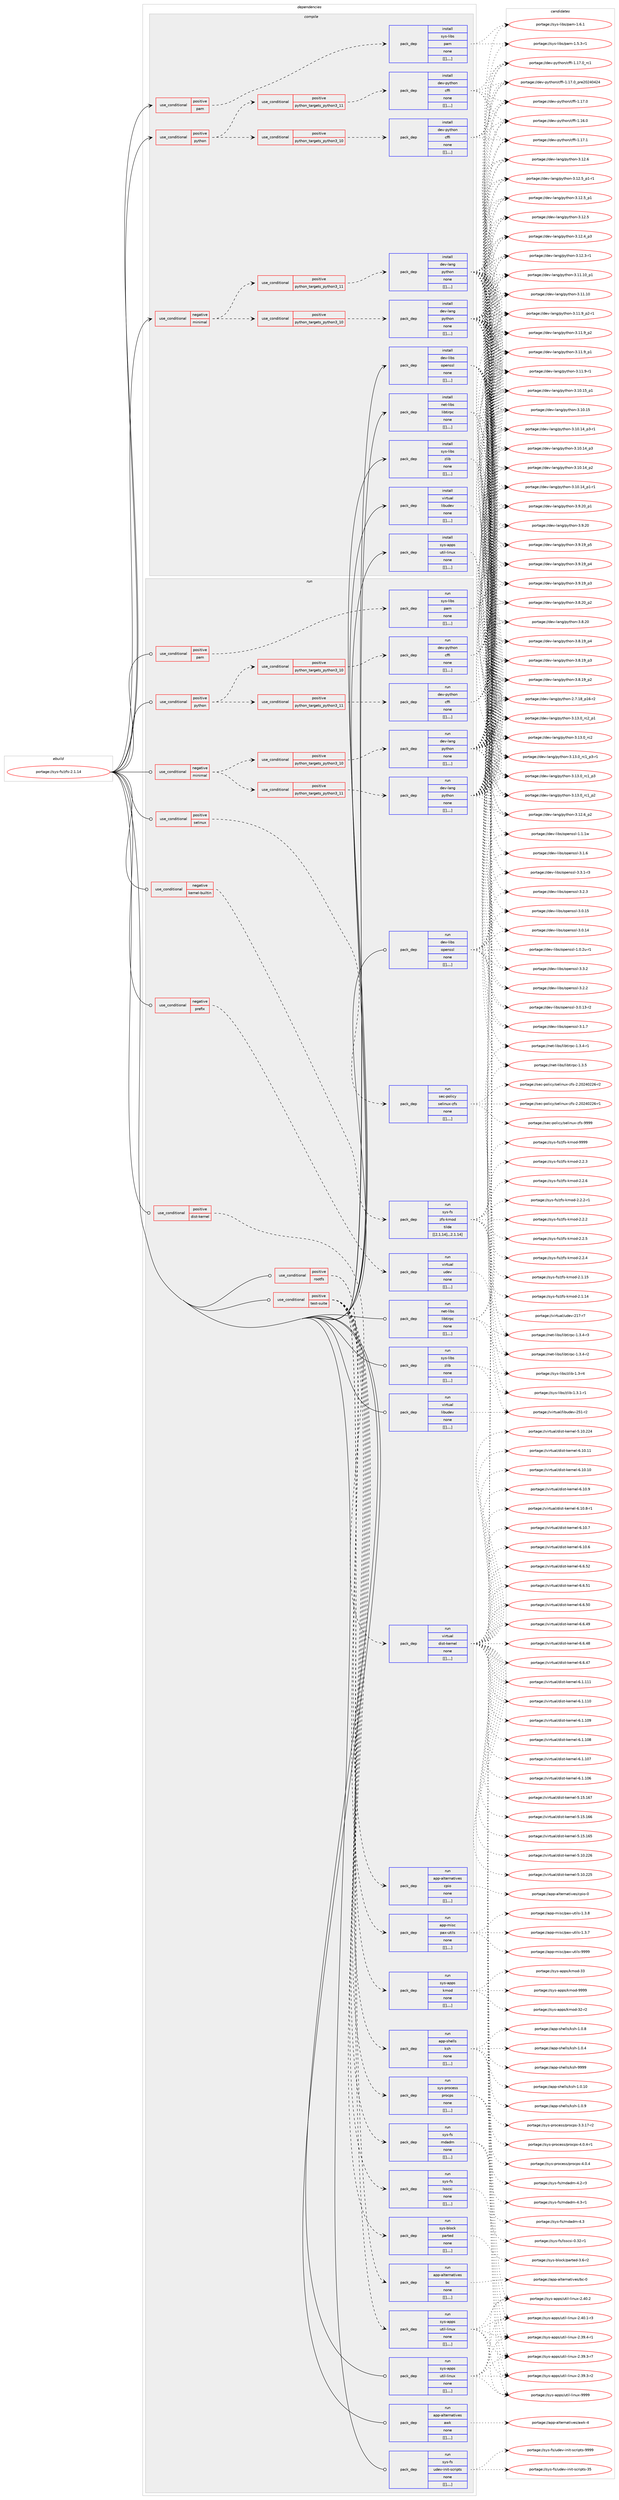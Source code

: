 digraph prolog {

# *************
# Graph options
# *************

newrank=true;
concentrate=true;
compound=true;
graph [rankdir=LR,fontname=Helvetica,fontsize=10,ranksep=1.5];#, ranksep=2.5, nodesep=0.2];
edge  [arrowhead=vee];
node  [fontname=Helvetica,fontsize=10];

# **********
# The ebuild
# **********

subgraph cluster_leftcol {
color=gray;
label=<<i>ebuild</i>>;
id [label="portage://sys-fs/zfs-2.1.14", color=red, width=4, href="../sys-fs/zfs-2.1.14.svg"];
}

# ****************
# The dependencies
# ****************

subgraph cluster_midcol {
color=gray;
label=<<i>dependencies</i>>;
subgraph cluster_compile {
fillcolor="#eeeeee";
style=filled;
label=<<i>compile</i>>;
subgraph cond121586 {
dependency450873 [label=<<TABLE BORDER="0" CELLBORDER="1" CELLSPACING="0" CELLPADDING="4"><TR><TD ROWSPAN="3" CELLPADDING="10">use_conditional</TD></TR><TR><TD>negative</TD></TR><TR><TD>minimal</TD></TR></TABLE>>, shape=none, color=red];
subgraph cond121587 {
dependency450874 [label=<<TABLE BORDER="0" CELLBORDER="1" CELLSPACING="0" CELLPADDING="4"><TR><TD ROWSPAN="3" CELLPADDING="10">use_conditional</TD></TR><TR><TD>positive</TD></TR><TR><TD>python_targets_python3_10</TD></TR></TABLE>>, shape=none, color=red];
subgraph pack326305 {
dependency450875 [label=<<TABLE BORDER="0" CELLBORDER="1" CELLSPACING="0" CELLPADDING="4" WIDTH="220"><TR><TD ROWSPAN="6" CELLPADDING="30">pack_dep</TD></TR><TR><TD WIDTH="110">install</TD></TR><TR><TD>dev-lang</TD></TR><TR><TD>python</TD></TR><TR><TD>none</TD></TR><TR><TD>[[],,,,]</TD></TR></TABLE>>, shape=none, color=blue];
}
dependency450874:e -> dependency450875:w [weight=20,style="dashed",arrowhead="vee"];
}
dependency450873:e -> dependency450874:w [weight=20,style="dashed",arrowhead="vee"];
subgraph cond121588 {
dependency450876 [label=<<TABLE BORDER="0" CELLBORDER="1" CELLSPACING="0" CELLPADDING="4"><TR><TD ROWSPAN="3" CELLPADDING="10">use_conditional</TD></TR><TR><TD>positive</TD></TR><TR><TD>python_targets_python3_11</TD></TR></TABLE>>, shape=none, color=red];
subgraph pack326306 {
dependency450877 [label=<<TABLE BORDER="0" CELLBORDER="1" CELLSPACING="0" CELLPADDING="4" WIDTH="220"><TR><TD ROWSPAN="6" CELLPADDING="30">pack_dep</TD></TR><TR><TD WIDTH="110">install</TD></TR><TR><TD>dev-lang</TD></TR><TR><TD>python</TD></TR><TR><TD>none</TD></TR><TR><TD>[[],,,,]</TD></TR></TABLE>>, shape=none, color=blue];
}
dependency450876:e -> dependency450877:w [weight=20,style="dashed",arrowhead="vee"];
}
dependency450873:e -> dependency450876:w [weight=20,style="dashed",arrowhead="vee"];
}
id:e -> dependency450873:w [weight=20,style="solid",arrowhead="vee"];
subgraph cond121589 {
dependency450878 [label=<<TABLE BORDER="0" CELLBORDER="1" CELLSPACING="0" CELLPADDING="4"><TR><TD ROWSPAN="3" CELLPADDING="10">use_conditional</TD></TR><TR><TD>positive</TD></TR><TR><TD>pam</TD></TR></TABLE>>, shape=none, color=red];
subgraph pack326307 {
dependency450879 [label=<<TABLE BORDER="0" CELLBORDER="1" CELLSPACING="0" CELLPADDING="4" WIDTH="220"><TR><TD ROWSPAN="6" CELLPADDING="30">pack_dep</TD></TR><TR><TD WIDTH="110">install</TD></TR><TR><TD>sys-libs</TD></TR><TR><TD>pam</TD></TR><TR><TD>none</TD></TR><TR><TD>[[],,,,]</TD></TR></TABLE>>, shape=none, color=blue];
}
dependency450878:e -> dependency450879:w [weight=20,style="dashed",arrowhead="vee"];
}
id:e -> dependency450878:w [weight=20,style="solid",arrowhead="vee"];
subgraph cond121590 {
dependency450880 [label=<<TABLE BORDER="0" CELLBORDER="1" CELLSPACING="0" CELLPADDING="4"><TR><TD ROWSPAN="3" CELLPADDING="10">use_conditional</TD></TR><TR><TD>positive</TD></TR><TR><TD>python</TD></TR></TABLE>>, shape=none, color=red];
subgraph cond121591 {
dependency450881 [label=<<TABLE BORDER="0" CELLBORDER="1" CELLSPACING="0" CELLPADDING="4"><TR><TD ROWSPAN="3" CELLPADDING="10">use_conditional</TD></TR><TR><TD>positive</TD></TR><TR><TD>python_targets_python3_10</TD></TR></TABLE>>, shape=none, color=red];
subgraph pack326308 {
dependency450882 [label=<<TABLE BORDER="0" CELLBORDER="1" CELLSPACING="0" CELLPADDING="4" WIDTH="220"><TR><TD ROWSPAN="6" CELLPADDING="30">pack_dep</TD></TR><TR><TD WIDTH="110">install</TD></TR><TR><TD>dev-python</TD></TR><TR><TD>cffi</TD></TR><TR><TD>none</TD></TR><TR><TD>[[],,,,]</TD></TR></TABLE>>, shape=none, color=blue];
}
dependency450881:e -> dependency450882:w [weight=20,style="dashed",arrowhead="vee"];
}
dependency450880:e -> dependency450881:w [weight=20,style="dashed",arrowhead="vee"];
subgraph cond121592 {
dependency450883 [label=<<TABLE BORDER="0" CELLBORDER="1" CELLSPACING="0" CELLPADDING="4"><TR><TD ROWSPAN="3" CELLPADDING="10">use_conditional</TD></TR><TR><TD>positive</TD></TR><TR><TD>python_targets_python3_11</TD></TR></TABLE>>, shape=none, color=red];
subgraph pack326309 {
dependency450884 [label=<<TABLE BORDER="0" CELLBORDER="1" CELLSPACING="0" CELLPADDING="4" WIDTH="220"><TR><TD ROWSPAN="6" CELLPADDING="30">pack_dep</TD></TR><TR><TD WIDTH="110">install</TD></TR><TR><TD>dev-python</TD></TR><TR><TD>cffi</TD></TR><TR><TD>none</TD></TR><TR><TD>[[],,,,]</TD></TR></TABLE>>, shape=none, color=blue];
}
dependency450883:e -> dependency450884:w [weight=20,style="dashed",arrowhead="vee"];
}
dependency450880:e -> dependency450883:w [weight=20,style="dashed",arrowhead="vee"];
}
id:e -> dependency450880:w [weight=20,style="solid",arrowhead="vee"];
subgraph pack326310 {
dependency450885 [label=<<TABLE BORDER="0" CELLBORDER="1" CELLSPACING="0" CELLPADDING="4" WIDTH="220"><TR><TD ROWSPAN="6" CELLPADDING="30">pack_dep</TD></TR><TR><TD WIDTH="110">install</TD></TR><TR><TD>dev-libs</TD></TR><TR><TD>openssl</TD></TR><TR><TD>none</TD></TR><TR><TD>[[],,,,]</TD></TR></TABLE>>, shape=none, color=blue];
}
id:e -> dependency450885:w [weight=20,style="solid",arrowhead="vee"];
subgraph pack326311 {
dependency450886 [label=<<TABLE BORDER="0" CELLBORDER="1" CELLSPACING="0" CELLPADDING="4" WIDTH="220"><TR><TD ROWSPAN="6" CELLPADDING="30">pack_dep</TD></TR><TR><TD WIDTH="110">install</TD></TR><TR><TD>net-libs</TD></TR><TR><TD>libtirpc</TD></TR><TR><TD>none</TD></TR><TR><TD>[[],,,,]</TD></TR></TABLE>>, shape=none, color=blue];
}
id:e -> dependency450886:w [weight=20,style="solid",arrowhead="vee"];
subgraph pack326312 {
dependency450887 [label=<<TABLE BORDER="0" CELLBORDER="1" CELLSPACING="0" CELLPADDING="4" WIDTH="220"><TR><TD ROWSPAN="6" CELLPADDING="30">pack_dep</TD></TR><TR><TD WIDTH="110">install</TD></TR><TR><TD>sys-apps</TD></TR><TR><TD>util-linux</TD></TR><TR><TD>none</TD></TR><TR><TD>[[],,,,]</TD></TR></TABLE>>, shape=none, color=blue];
}
id:e -> dependency450887:w [weight=20,style="solid",arrowhead="vee"];
subgraph pack326313 {
dependency450888 [label=<<TABLE BORDER="0" CELLBORDER="1" CELLSPACING="0" CELLPADDING="4" WIDTH="220"><TR><TD ROWSPAN="6" CELLPADDING="30">pack_dep</TD></TR><TR><TD WIDTH="110">install</TD></TR><TR><TD>sys-libs</TD></TR><TR><TD>zlib</TD></TR><TR><TD>none</TD></TR><TR><TD>[[],,,,]</TD></TR></TABLE>>, shape=none, color=blue];
}
id:e -> dependency450888:w [weight=20,style="solid",arrowhead="vee"];
subgraph pack326314 {
dependency450889 [label=<<TABLE BORDER="0" CELLBORDER="1" CELLSPACING="0" CELLPADDING="4" WIDTH="220"><TR><TD ROWSPAN="6" CELLPADDING="30">pack_dep</TD></TR><TR><TD WIDTH="110">install</TD></TR><TR><TD>virtual</TD></TR><TR><TD>libudev</TD></TR><TR><TD>none</TD></TR><TR><TD>[[],,,,]</TD></TR></TABLE>>, shape=none, color=blue];
}
id:e -> dependency450889:w [weight=20,style="solid",arrowhead="vee"];
}
subgraph cluster_compileandrun {
fillcolor="#eeeeee";
style=filled;
label=<<i>compile and run</i>>;
}
subgraph cluster_run {
fillcolor="#eeeeee";
style=filled;
label=<<i>run</i>>;
subgraph cond121593 {
dependency450890 [label=<<TABLE BORDER="0" CELLBORDER="1" CELLSPACING="0" CELLPADDING="4"><TR><TD ROWSPAN="3" CELLPADDING="10">use_conditional</TD></TR><TR><TD>negative</TD></TR><TR><TD>kernel-builtin</TD></TR></TABLE>>, shape=none, color=red];
subgraph pack326315 {
dependency450891 [label=<<TABLE BORDER="0" CELLBORDER="1" CELLSPACING="0" CELLPADDING="4" WIDTH="220"><TR><TD ROWSPAN="6" CELLPADDING="30">pack_dep</TD></TR><TR><TD WIDTH="110">run</TD></TR><TR><TD>sys-fs</TD></TR><TR><TD>zfs-kmod</TD></TR><TR><TD>tilde</TD></TR><TR><TD>[[2,1,14],,,2.1.14]</TD></TR></TABLE>>, shape=none, color=blue];
}
dependency450890:e -> dependency450891:w [weight=20,style="dashed",arrowhead="vee"];
}
id:e -> dependency450890:w [weight=20,style="solid",arrowhead="odot"];
subgraph cond121594 {
dependency450892 [label=<<TABLE BORDER="0" CELLBORDER="1" CELLSPACING="0" CELLPADDING="4"><TR><TD ROWSPAN="3" CELLPADDING="10">use_conditional</TD></TR><TR><TD>negative</TD></TR><TR><TD>minimal</TD></TR></TABLE>>, shape=none, color=red];
subgraph cond121595 {
dependency450893 [label=<<TABLE BORDER="0" CELLBORDER="1" CELLSPACING="0" CELLPADDING="4"><TR><TD ROWSPAN="3" CELLPADDING="10">use_conditional</TD></TR><TR><TD>positive</TD></TR><TR><TD>python_targets_python3_10</TD></TR></TABLE>>, shape=none, color=red];
subgraph pack326316 {
dependency450894 [label=<<TABLE BORDER="0" CELLBORDER="1" CELLSPACING="0" CELLPADDING="4" WIDTH="220"><TR><TD ROWSPAN="6" CELLPADDING="30">pack_dep</TD></TR><TR><TD WIDTH="110">run</TD></TR><TR><TD>dev-lang</TD></TR><TR><TD>python</TD></TR><TR><TD>none</TD></TR><TR><TD>[[],,,,]</TD></TR></TABLE>>, shape=none, color=blue];
}
dependency450893:e -> dependency450894:w [weight=20,style="dashed",arrowhead="vee"];
}
dependency450892:e -> dependency450893:w [weight=20,style="dashed",arrowhead="vee"];
subgraph cond121596 {
dependency450895 [label=<<TABLE BORDER="0" CELLBORDER="1" CELLSPACING="0" CELLPADDING="4"><TR><TD ROWSPAN="3" CELLPADDING="10">use_conditional</TD></TR><TR><TD>positive</TD></TR><TR><TD>python_targets_python3_11</TD></TR></TABLE>>, shape=none, color=red];
subgraph pack326317 {
dependency450896 [label=<<TABLE BORDER="0" CELLBORDER="1" CELLSPACING="0" CELLPADDING="4" WIDTH="220"><TR><TD ROWSPAN="6" CELLPADDING="30">pack_dep</TD></TR><TR><TD WIDTH="110">run</TD></TR><TR><TD>dev-lang</TD></TR><TR><TD>python</TD></TR><TR><TD>none</TD></TR><TR><TD>[[],,,,]</TD></TR></TABLE>>, shape=none, color=blue];
}
dependency450895:e -> dependency450896:w [weight=20,style="dashed",arrowhead="vee"];
}
dependency450892:e -> dependency450895:w [weight=20,style="dashed",arrowhead="vee"];
}
id:e -> dependency450892:w [weight=20,style="solid",arrowhead="odot"];
subgraph cond121597 {
dependency450897 [label=<<TABLE BORDER="0" CELLBORDER="1" CELLSPACING="0" CELLPADDING="4"><TR><TD ROWSPAN="3" CELLPADDING="10">use_conditional</TD></TR><TR><TD>negative</TD></TR><TR><TD>prefix</TD></TR></TABLE>>, shape=none, color=red];
subgraph pack326318 {
dependency450898 [label=<<TABLE BORDER="0" CELLBORDER="1" CELLSPACING="0" CELLPADDING="4" WIDTH="220"><TR><TD ROWSPAN="6" CELLPADDING="30">pack_dep</TD></TR><TR><TD WIDTH="110">run</TD></TR><TR><TD>virtual</TD></TR><TR><TD>udev</TD></TR><TR><TD>none</TD></TR><TR><TD>[[],,,,]</TD></TR></TABLE>>, shape=none, color=blue];
}
dependency450897:e -> dependency450898:w [weight=20,style="dashed",arrowhead="vee"];
}
id:e -> dependency450897:w [weight=20,style="solid",arrowhead="odot"];
subgraph cond121598 {
dependency450899 [label=<<TABLE BORDER="0" CELLBORDER="1" CELLSPACING="0" CELLPADDING="4"><TR><TD ROWSPAN="3" CELLPADDING="10">use_conditional</TD></TR><TR><TD>positive</TD></TR><TR><TD>dist-kernel</TD></TR></TABLE>>, shape=none, color=red];
subgraph pack326319 {
dependency450900 [label=<<TABLE BORDER="0" CELLBORDER="1" CELLSPACING="0" CELLPADDING="4" WIDTH="220"><TR><TD ROWSPAN="6" CELLPADDING="30">pack_dep</TD></TR><TR><TD WIDTH="110">run</TD></TR><TR><TD>virtual</TD></TR><TR><TD>dist-kernel</TD></TR><TR><TD>none</TD></TR><TR><TD>[[],,,,]</TD></TR></TABLE>>, shape=none, color=blue];
}
dependency450899:e -> dependency450900:w [weight=20,style="dashed",arrowhead="vee"];
}
id:e -> dependency450899:w [weight=20,style="solid",arrowhead="odot"];
subgraph cond121599 {
dependency450901 [label=<<TABLE BORDER="0" CELLBORDER="1" CELLSPACING="0" CELLPADDING="4"><TR><TD ROWSPAN="3" CELLPADDING="10">use_conditional</TD></TR><TR><TD>positive</TD></TR><TR><TD>pam</TD></TR></TABLE>>, shape=none, color=red];
subgraph pack326320 {
dependency450902 [label=<<TABLE BORDER="0" CELLBORDER="1" CELLSPACING="0" CELLPADDING="4" WIDTH="220"><TR><TD ROWSPAN="6" CELLPADDING="30">pack_dep</TD></TR><TR><TD WIDTH="110">run</TD></TR><TR><TD>sys-libs</TD></TR><TR><TD>pam</TD></TR><TR><TD>none</TD></TR><TR><TD>[[],,,,]</TD></TR></TABLE>>, shape=none, color=blue];
}
dependency450901:e -> dependency450902:w [weight=20,style="dashed",arrowhead="vee"];
}
id:e -> dependency450901:w [weight=20,style="solid",arrowhead="odot"];
subgraph cond121600 {
dependency450903 [label=<<TABLE BORDER="0" CELLBORDER="1" CELLSPACING="0" CELLPADDING="4"><TR><TD ROWSPAN="3" CELLPADDING="10">use_conditional</TD></TR><TR><TD>positive</TD></TR><TR><TD>python</TD></TR></TABLE>>, shape=none, color=red];
subgraph cond121601 {
dependency450904 [label=<<TABLE BORDER="0" CELLBORDER="1" CELLSPACING="0" CELLPADDING="4"><TR><TD ROWSPAN="3" CELLPADDING="10">use_conditional</TD></TR><TR><TD>positive</TD></TR><TR><TD>python_targets_python3_10</TD></TR></TABLE>>, shape=none, color=red];
subgraph pack326321 {
dependency450905 [label=<<TABLE BORDER="0" CELLBORDER="1" CELLSPACING="0" CELLPADDING="4" WIDTH="220"><TR><TD ROWSPAN="6" CELLPADDING="30">pack_dep</TD></TR><TR><TD WIDTH="110">run</TD></TR><TR><TD>dev-python</TD></TR><TR><TD>cffi</TD></TR><TR><TD>none</TD></TR><TR><TD>[[],,,,]</TD></TR></TABLE>>, shape=none, color=blue];
}
dependency450904:e -> dependency450905:w [weight=20,style="dashed",arrowhead="vee"];
}
dependency450903:e -> dependency450904:w [weight=20,style="dashed",arrowhead="vee"];
subgraph cond121602 {
dependency450906 [label=<<TABLE BORDER="0" CELLBORDER="1" CELLSPACING="0" CELLPADDING="4"><TR><TD ROWSPAN="3" CELLPADDING="10">use_conditional</TD></TR><TR><TD>positive</TD></TR><TR><TD>python_targets_python3_11</TD></TR></TABLE>>, shape=none, color=red];
subgraph pack326322 {
dependency450907 [label=<<TABLE BORDER="0" CELLBORDER="1" CELLSPACING="0" CELLPADDING="4" WIDTH="220"><TR><TD ROWSPAN="6" CELLPADDING="30">pack_dep</TD></TR><TR><TD WIDTH="110">run</TD></TR><TR><TD>dev-python</TD></TR><TR><TD>cffi</TD></TR><TR><TD>none</TD></TR><TR><TD>[[],,,,]</TD></TR></TABLE>>, shape=none, color=blue];
}
dependency450906:e -> dependency450907:w [weight=20,style="dashed",arrowhead="vee"];
}
dependency450903:e -> dependency450906:w [weight=20,style="dashed",arrowhead="vee"];
}
id:e -> dependency450903:w [weight=20,style="solid",arrowhead="odot"];
subgraph cond121603 {
dependency450908 [label=<<TABLE BORDER="0" CELLBORDER="1" CELLSPACING="0" CELLPADDING="4"><TR><TD ROWSPAN="3" CELLPADDING="10">use_conditional</TD></TR><TR><TD>positive</TD></TR><TR><TD>rootfs</TD></TR></TABLE>>, shape=none, color=red];
subgraph pack326323 {
dependency450909 [label=<<TABLE BORDER="0" CELLBORDER="1" CELLSPACING="0" CELLPADDING="4" WIDTH="220"><TR><TD ROWSPAN="6" CELLPADDING="30">pack_dep</TD></TR><TR><TD WIDTH="110">run</TD></TR><TR><TD>app-alternatives</TD></TR><TR><TD>cpio</TD></TR><TR><TD>none</TD></TR><TR><TD>[[],,,,]</TD></TR></TABLE>>, shape=none, color=blue];
}
dependency450908:e -> dependency450909:w [weight=20,style="dashed",arrowhead="vee"];
subgraph pack326324 {
dependency450910 [label=<<TABLE BORDER="0" CELLBORDER="1" CELLSPACING="0" CELLPADDING="4" WIDTH="220"><TR><TD ROWSPAN="6" CELLPADDING="30">pack_dep</TD></TR><TR><TD WIDTH="110">run</TD></TR><TR><TD>app-misc</TD></TR><TR><TD>pax-utils</TD></TR><TR><TD>none</TD></TR><TR><TD>[[],,,,]</TD></TR></TABLE>>, shape=none, color=blue];
}
dependency450908:e -> dependency450910:w [weight=20,style="dashed",arrowhead="vee"];
}
id:e -> dependency450908:w [weight=20,style="solid",arrowhead="odot"];
subgraph cond121604 {
dependency450911 [label=<<TABLE BORDER="0" CELLBORDER="1" CELLSPACING="0" CELLPADDING="4"><TR><TD ROWSPAN="3" CELLPADDING="10">use_conditional</TD></TR><TR><TD>positive</TD></TR><TR><TD>selinux</TD></TR></TABLE>>, shape=none, color=red];
subgraph pack326325 {
dependency450912 [label=<<TABLE BORDER="0" CELLBORDER="1" CELLSPACING="0" CELLPADDING="4" WIDTH="220"><TR><TD ROWSPAN="6" CELLPADDING="30">pack_dep</TD></TR><TR><TD WIDTH="110">run</TD></TR><TR><TD>sec-policy</TD></TR><TR><TD>selinux-zfs</TD></TR><TR><TD>none</TD></TR><TR><TD>[[],,,,]</TD></TR></TABLE>>, shape=none, color=blue];
}
dependency450911:e -> dependency450912:w [weight=20,style="dashed",arrowhead="vee"];
}
id:e -> dependency450911:w [weight=20,style="solid",arrowhead="odot"];
subgraph cond121605 {
dependency450913 [label=<<TABLE BORDER="0" CELLBORDER="1" CELLSPACING="0" CELLPADDING="4"><TR><TD ROWSPAN="3" CELLPADDING="10">use_conditional</TD></TR><TR><TD>positive</TD></TR><TR><TD>test-suite</TD></TR></TABLE>>, shape=none, color=red];
subgraph pack326326 {
dependency450914 [label=<<TABLE BORDER="0" CELLBORDER="1" CELLSPACING="0" CELLPADDING="4" WIDTH="220"><TR><TD ROWSPAN="6" CELLPADDING="30">pack_dep</TD></TR><TR><TD WIDTH="110">run</TD></TR><TR><TD>app-shells</TD></TR><TR><TD>ksh</TD></TR><TR><TD>none</TD></TR><TR><TD>[[],,,,]</TD></TR></TABLE>>, shape=none, color=blue];
}
dependency450913:e -> dependency450914:w [weight=20,style="dashed",arrowhead="vee"];
subgraph pack326327 {
dependency450915 [label=<<TABLE BORDER="0" CELLBORDER="1" CELLSPACING="0" CELLPADDING="4" WIDTH="220"><TR><TD ROWSPAN="6" CELLPADDING="30">pack_dep</TD></TR><TR><TD WIDTH="110">run</TD></TR><TR><TD>sys-apps</TD></TR><TR><TD>kmod</TD></TR><TR><TD>none</TD></TR><TR><TD>[[],,,,]</TD></TR></TABLE>>, shape=none, color=blue];
}
dependency450913:e -> dependency450915:w [weight=20,style="dashed",arrowhead="vee"];
subgraph pack326328 {
dependency450916 [label=<<TABLE BORDER="0" CELLBORDER="1" CELLSPACING="0" CELLPADDING="4" WIDTH="220"><TR><TD ROWSPAN="6" CELLPADDING="30">pack_dep</TD></TR><TR><TD WIDTH="110">run</TD></TR><TR><TD>sys-apps</TD></TR><TR><TD>util-linux</TD></TR><TR><TD>none</TD></TR><TR><TD>[[],,,,]</TD></TR></TABLE>>, shape=none, color=blue];
}
dependency450913:e -> dependency450916:w [weight=20,style="dashed",arrowhead="vee"];
subgraph pack326329 {
dependency450917 [label=<<TABLE BORDER="0" CELLBORDER="1" CELLSPACING="0" CELLPADDING="4" WIDTH="220"><TR><TD ROWSPAN="6" CELLPADDING="30">pack_dep</TD></TR><TR><TD WIDTH="110">run</TD></TR><TR><TD>app-alternatives</TD></TR><TR><TD>bc</TD></TR><TR><TD>none</TD></TR><TR><TD>[[],,,,]</TD></TR></TABLE>>, shape=none, color=blue];
}
dependency450913:e -> dependency450917:w [weight=20,style="dashed",arrowhead="vee"];
subgraph pack326330 {
dependency450918 [label=<<TABLE BORDER="0" CELLBORDER="1" CELLSPACING="0" CELLPADDING="4" WIDTH="220"><TR><TD ROWSPAN="6" CELLPADDING="30">pack_dep</TD></TR><TR><TD WIDTH="110">run</TD></TR><TR><TD>sys-block</TD></TR><TR><TD>parted</TD></TR><TR><TD>none</TD></TR><TR><TD>[[],,,,]</TD></TR></TABLE>>, shape=none, color=blue];
}
dependency450913:e -> dependency450918:w [weight=20,style="dashed",arrowhead="vee"];
subgraph pack326331 {
dependency450919 [label=<<TABLE BORDER="0" CELLBORDER="1" CELLSPACING="0" CELLPADDING="4" WIDTH="220"><TR><TD ROWSPAN="6" CELLPADDING="30">pack_dep</TD></TR><TR><TD WIDTH="110">run</TD></TR><TR><TD>sys-fs</TD></TR><TR><TD>lsscsi</TD></TR><TR><TD>none</TD></TR><TR><TD>[[],,,,]</TD></TR></TABLE>>, shape=none, color=blue];
}
dependency450913:e -> dependency450919:w [weight=20,style="dashed",arrowhead="vee"];
subgraph pack326332 {
dependency450920 [label=<<TABLE BORDER="0" CELLBORDER="1" CELLSPACING="0" CELLPADDING="4" WIDTH="220"><TR><TD ROWSPAN="6" CELLPADDING="30">pack_dep</TD></TR><TR><TD WIDTH="110">run</TD></TR><TR><TD>sys-fs</TD></TR><TR><TD>mdadm</TD></TR><TR><TD>none</TD></TR><TR><TD>[[],,,,]</TD></TR></TABLE>>, shape=none, color=blue];
}
dependency450913:e -> dependency450920:w [weight=20,style="dashed",arrowhead="vee"];
subgraph pack326333 {
dependency450921 [label=<<TABLE BORDER="0" CELLBORDER="1" CELLSPACING="0" CELLPADDING="4" WIDTH="220"><TR><TD ROWSPAN="6" CELLPADDING="30">pack_dep</TD></TR><TR><TD WIDTH="110">run</TD></TR><TR><TD>sys-process</TD></TR><TR><TD>procps</TD></TR><TR><TD>none</TD></TR><TR><TD>[[],,,,]</TD></TR></TABLE>>, shape=none, color=blue];
}
dependency450913:e -> dependency450921:w [weight=20,style="dashed",arrowhead="vee"];
}
id:e -> dependency450913:w [weight=20,style="solid",arrowhead="odot"];
subgraph pack326334 {
dependency450922 [label=<<TABLE BORDER="0" CELLBORDER="1" CELLSPACING="0" CELLPADDING="4" WIDTH="220"><TR><TD ROWSPAN="6" CELLPADDING="30">pack_dep</TD></TR><TR><TD WIDTH="110">run</TD></TR><TR><TD>app-alternatives</TD></TR><TR><TD>awk</TD></TR><TR><TD>none</TD></TR><TR><TD>[[],,,,]</TD></TR></TABLE>>, shape=none, color=blue];
}
id:e -> dependency450922:w [weight=20,style="solid",arrowhead="odot"];
subgraph pack326335 {
dependency450923 [label=<<TABLE BORDER="0" CELLBORDER="1" CELLSPACING="0" CELLPADDING="4" WIDTH="220"><TR><TD ROWSPAN="6" CELLPADDING="30">pack_dep</TD></TR><TR><TD WIDTH="110">run</TD></TR><TR><TD>dev-libs</TD></TR><TR><TD>openssl</TD></TR><TR><TD>none</TD></TR><TR><TD>[[],,,,]</TD></TR></TABLE>>, shape=none, color=blue];
}
id:e -> dependency450923:w [weight=20,style="solid",arrowhead="odot"];
subgraph pack326336 {
dependency450924 [label=<<TABLE BORDER="0" CELLBORDER="1" CELLSPACING="0" CELLPADDING="4" WIDTH="220"><TR><TD ROWSPAN="6" CELLPADDING="30">pack_dep</TD></TR><TR><TD WIDTH="110">run</TD></TR><TR><TD>net-libs</TD></TR><TR><TD>libtirpc</TD></TR><TR><TD>none</TD></TR><TR><TD>[[],,,,]</TD></TR></TABLE>>, shape=none, color=blue];
}
id:e -> dependency450924:w [weight=20,style="solid",arrowhead="odot"];
subgraph pack326337 {
dependency450925 [label=<<TABLE BORDER="0" CELLBORDER="1" CELLSPACING="0" CELLPADDING="4" WIDTH="220"><TR><TD ROWSPAN="6" CELLPADDING="30">pack_dep</TD></TR><TR><TD WIDTH="110">run</TD></TR><TR><TD>sys-apps</TD></TR><TR><TD>util-linux</TD></TR><TR><TD>none</TD></TR><TR><TD>[[],,,,]</TD></TR></TABLE>>, shape=none, color=blue];
}
id:e -> dependency450925:w [weight=20,style="solid",arrowhead="odot"];
subgraph pack326338 {
dependency450926 [label=<<TABLE BORDER="0" CELLBORDER="1" CELLSPACING="0" CELLPADDING="4" WIDTH="220"><TR><TD ROWSPAN="6" CELLPADDING="30">pack_dep</TD></TR><TR><TD WIDTH="110">run</TD></TR><TR><TD>sys-fs</TD></TR><TR><TD>udev-init-scripts</TD></TR><TR><TD>none</TD></TR><TR><TD>[[],,,,]</TD></TR></TABLE>>, shape=none, color=blue];
}
id:e -> dependency450926:w [weight=20,style="solid",arrowhead="odot"];
subgraph pack326339 {
dependency450927 [label=<<TABLE BORDER="0" CELLBORDER="1" CELLSPACING="0" CELLPADDING="4" WIDTH="220"><TR><TD ROWSPAN="6" CELLPADDING="30">pack_dep</TD></TR><TR><TD WIDTH="110">run</TD></TR><TR><TD>sys-libs</TD></TR><TR><TD>zlib</TD></TR><TR><TD>none</TD></TR><TR><TD>[[],,,,]</TD></TR></TABLE>>, shape=none, color=blue];
}
id:e -> dependency450927:w [weight=20,style="solid",arrowhead="odot"];
subgraph pack326340 {
dependency450928 [label=<<TABLE BORDER="0" CELLBORDER="1" CELLSPACING="0" CELLPADDING="4" WIDTH="220"><TR><TD ROWSPAN="6" CELLPADDING="30">pack_dep</TD></TR><TR><TD WIDTH="110">run</TD></TR><TR><TD>virtual</TD></TR><TR><TD>libudev</TD></TR><TR><TD>none</TD></TR><TR><TD>[[],,,,]</TD></TR></TABLE>>, shape=none, color=blue];
}
id:e -> dependency450928:w [weight=20,style="solid",arrowhead="odot"];
}
}

# **************
# The candidates
# **************

subgraph cluster_choices {
rank=same;
color=gray;
label=<<i>candidates</i>>;

subgraph choice326305 {
color=black;
nodesep=1;
choice100101118451089711010347112121116104111110455146495146489511499509511249 [label="portage://dev-lang/python-3.13.0_rc2_p1", color=red, width=4,href="../dev-lang/python-3.13.0_rc2_p1.svg"];
choice10010111845108971101034711212111610411111045514649514648951149950 [label="portage://dev-lang/python-3.13.0_rc2", color=red, width=4,href="../dev-lang/python-3.13.0_rc2.svg"];
choice1001011184510897110103471121211161041111104551464951464895114994995112514511449 [label="portage://dev-lang/python-3.13.0_rc1_p3-r1", color=red, width=4,href="../dev-lang/python-3.13.0_rc1_p3-r1.svg"];
choice100101118451089711010347112121116104111110455146495146489511499499511251 [label="portage://dev-lang/python-3.13.0_rc1_p3", color=red, width=4,href="../dev-lang/python-3.13.0_rc1_p3.svg"];
choice100101118451089711010347112121116104111110455146495146489511499499511250 [label="portage://dev-lang/python-3.13.0_rc1_p2", color=red, width=4,href="../dev-lang/python-3.13.0_rc1_p2.svg"];
choice100101118451089711010347112121116104111110455146495046549511250 [label="portage://dev-lang/python-3.12.6_p2", color=red, width=4,href="../dev-lang/python-3.12.6_p2.svg"];
choice10010111845108971101034711212111610411111045514649504654 [label="portage://dev-lang/python-3.12.6", color=red, width=4,href="../dev-lang/python-3.12.6.svg"];
choice1001011184510897110103471121211161041111104551464950465395112494511449 [label="portage://dev-lang/python-3.12.5_p1-r1", color=red, width=4,href="../dev-lang/python-3.12.5_p1-r1.svg"];
choice100101118451089711010347112121116104111110455146495046539511249 [label="portage://dev-lang/python-3.12.5_p1", color=red, width=4,href="../dev-lang/python-3.12.5_p1.svg"];
choice10010111845108971101034711212111610411111045514649504653 [label="portage://dev-lang/python-3.12.5", color=red, width=4,href="../dev-lang/python-3.12.5.svg"];
choice100101118451089711010347112121116104111110455146495046529511251 [label="portage://dev-lang/python-3.12.4_p3", color=red, width=4,href="../dev-lang/python-3.12.4_p3.svg"];
choice100101118451089711010347112121116104111110455146495046514511449 [label="portage://dev-lang/python-3.12.3-r1", color=red, width=4,href="../dev-lang/python-3.12.3-r1.svg"];
choice10010111845108971101034711212111610411111045514649494649489511249 [label="portage://dev-lang/python-3.11.10_p1", color=red, width=4,href="../dev-lang/python-3.11.10_p1.svg"];
choice1001011184510897110103471121211161041111104551464949464948 [label="portage://dev-lang/python-3.11.10", color=red, width=4,href="../dev-lang/python-3.11.10.svg"];
choice1001011184510897110103471121211161041111104551464949465795112504511449 [label="portage://dev-lang/python-3.11.9_p2-r1", color=red, width=4,href="../dev-lang/python-3.11.9_p2-r1.svg"];
choice100101118451089711010347112121116104111110455146494946579511250 [label="portage://dev-lang/python-3.11.9_p2", color=red, width=4,href="../dev-lang/python-3.11.9_p2.svg"];
choice100101118451089711010347112121116104111110455146494946579511249 [label="portage://dev-lang/python-3.11.9_p1", color=red, width=4,href="../dev-lang/python-3.11.9_p1.svg"];
choice100101118451089711010347112121116104111110455146494946574511449 [label="portage://dev-lang/python-3.11.9-r1", color=red, width=4,href="../dev-lang/python-3.11.9-r1.svg"];
choice10010111845108971101034711212111610411111045514649484649539511249 [label="portage://dev-lang/python-3.10.15_p1", color=red, width=4,href="../dev-lang/python-3.10.15_p1.svg"];
choice1001011184510897110103471121211161041111104551464948464953 [label="portage://dev-lang/python-3.10.15", color=red, width=4,href="../dev-lang/python-3.10.15.svg"];
choice100101118451089711010347112121116104111110455146494846495295112514511449 [label="portage://dev-lang/python-3.10.14_p3-r1", color=red, width=4,href="../dev-lang/python-3.10.14_p3-r1.svg"];
choice10010111845108971101034711212111610411111045514649484649529511251 [label="portage://dev-lang/python-3.10.14_p3", color=red, width=4,href="../dev-lang/python-3.10.14_p3.svg"];
choice10010111845108971101034711212111610411111045514649484649529511250 [label="portage://dev-lang/python-3.10.14_p2", color=red, width=4,href="../dev-lang/python-3.10.14_p2.svg"];
choice100101118451089711010347112121116104111110455146494846495295112494511449 [label="portage://dev-lang/python-3.10.14_p1-r1", color=red, width=4,href="../dev-lang/python-3.10.14_p1-r1.svg"];
choice100101118451089711010347112121116104111110455146574650489511249 [label="portage://dev-lang/python-3.9.20_p1", color=red, width=4,href="../dev-lang/python-3.9.20_p1.svg"];
choice10010111845108971101034711212111610411111045514657465048 [label="portage://dev-lang/python-3.9.20", color=red, width=4,href="../dev-lang/python-3.9.20.svg"];
choice100101118451089711010347112121116104111110455146574649579511253 [label="portage://dev-lang/python-3.9.19_p5", color=red, width=4,href="../dev-lang/python-3.9.19_p5.svg"];
choice100101118451089711010347112121116104111110455146574649579511252 [label="portage://dev-lang/python-3.9.19_p4", color=red, width=4,href="../dev-lang/python-3.9.19_p4.svg"];
choice100101118451089711010347112121116104111110455146574649579511251 [label="portage://dev-lang/python-3.9.19_p3", color=red, width=4,href="../dev-lang/python-3.9.19_p3.svg"];
choice100101118451089711010347112121116104111110455146564650489511250 [label="portage://dev-lang/python-3.8.20_p2", color=red, width=4,href="../dev-lang/python-3.8.20_p2.svg"];
choice10010111845108971101034711212111610411111045514656465048 [label="portage://dev-lang/python-3.8.20", color=red, width=4,href="../dev-lang/python-3.8.20.svg"];
choice100101118451089711010347112121116104111110455146564649579511252 [label="portage://dev-lang/python-3.8.19_p4", color=red, width=4,href="../dev-lang/python-3.8.19_p4.svg"];
choice100101118451089711010347112121116104111110455146564649579511251 [label="portage://dev-lang/python-3.8.19_p3", color=red, width=4,href="../dev-lang/python-3.8.19_p3.svg"];
choice100101118451089711010347112121116104111110455146564649579511250 [label="portage://dev-lang/python-3.8.19_p2", color=red, width=4,href="../dev-lang/python-3.8.19_p2.svg"];
choice100101118451089711010347112121116104111110455046554649569511249544511450 [label="portage://dev-lang/python-2.7.18_p16-r2", color=red, width=4,href="../dev-lang/python-2.7.18_p16-r2.svg"];
dependency450875:e -> choice100101118451089711010347112121116104111110455146495146489511499509511249:w [style=dotted,weight="100"];
dependency450875:e -> choice10010111845108971101034711212111610411111045514649514648951149950:w [style=dotted,weight="100"];
dependency450875:e -> choice1001011184510897110103471121211161041111104551464951464895114994995112514511449:w [style=dotted,weight="100"];
dependency450875:e -> choice100101118451089711010347112121116104111110455146495146489511499499511251:w [style=dotted,weight="100"];
dependency450875:e -> choice100101118451089711010347112121116104111110455146495146489511499499511250:w [style=dotted,weight="100"];
dependency450875:e -> choice100101118451089711010347112121116104111110455146495046549511250:w [style=dotted,weight="100"];
dependency450875:e -> choice10010111845108971101034711212111610411111045514649504654:w [style=dotted,weight="100"];
dependency450875:e -> choice1001011184510897110103471121211161041111104551464950465395112494511449:w [style=dotted,weight="100"];
dependency450875:e -> choice100101118451089711010347112121116104111110455146495046539511249:w [style=dotted,weight="100"];
dependency450875:e -> choice10010111845108971101034711212111610411111045514649504653:w [style=dotted,weight="100"];
dependency450875:e -> choice100101118451089711010347112121116104111110455146495046529511251:w [style=dotted,weight="100"];
dependency450875:e -> choice100101118451089711010347112121116104111110455146495046514511449:w [style=dotted,weight="100"];
dependency450875:e -> choice10010111845108971101034711212111610411111045514649494649489511249:w [style=dotted,weight="100"];
dependency450875:e -> choice1001011184510897110103471121211161041111104551464949464948:w [style=dotted,weight="100"];
dependency450875:e -> choice1001011184510897110103471121211161041111104551464949465795112504511449:w [style=dotted,weight="100"];
dependency450875:e -> choice100101118451089711010347112121116104111110455146494946579511250:w [style=dotted,weight="100"];
dependency450875:e -> choice100101118451089711010347112121116104111110455146494946579511249:w [style=dotted,weight="100"];
dependency450875:e -> choice100101118451089711010347112121116104111110455146494946574511449:w [style=dotted,weight="100"];
dependency450875:e -> choice10010111845108971101034711212111610411111045514649484649539511249:w [style=dotted,weight="100"];
dependency450875:e -> choice1001011184510897110103471121211161041111104551464948464953:w [style=dotted,weight="100"];
dependency450875:e -> choice100101118451089711010347112121116104111110455146494846495295112514511449:w [style=dotted,weight="100"];
dependency450875:e -> choice10010111845108971101034711212111610411111045514649484649529511251:w [style=dotted,weight="100"];
dependency450875:e -> choice10010111845108971101034711212111610411111045514649484649529511250:w [style=dotted,weight="100"];
dependency450875:e -> choice100101118451089711010347112121116104111110455146494846495295112494511449:w [style=dotted,weight="100"];
dependency450875:e -> choice100101118451089711010347112121116104111110455146574650489511249:w [style=dotted,weight="100"];
dependency450875:e -> choice10010111845108971101034711212111610411111045514657465048:w [style=dotted,weight="100"];
dependency450875:e -> choice100101118451089711010347112121116104111110455146574649579511253:w [style=dotted,weight="100"];
dependency450875:e -> choice100101118451089711010347112121116104111110455146574649579511252:w [style=dotted,weight="100"];
dependency450875:e -> choice100101118451089711010347112121116104111110455146574649579511251:w [style=dotted,weight="100"];
dependency450875:e -> choice100101118451089711010347112121116104111110455146564650489511250:w [style=dotted,weight="100"];
dependency450875:e -> choice10010111845108971101034711212111610411111045514656465048:w [style=dotted,weight="100"];
dependency450875:e -> choice100101118451089711010347112121116104111110455146564649579511252:w [style=dotted,weight="100"];
dependency450875:e -> choice100101118451089711010347112121116104111110455146564649579511251:w [style=dotted,weight="100"];
dependency450875:e -> choice100101118451089711010347112121116104111110455146564649579511250:w [style=dotted,weight="100"];
dependency450875:e -> choice100101118451089711010347112121116104111110455046554649569511249544511450:w [style=dotted,weight="100"];
}
subgraph choice326306 {
color=black;
nodesep=1;
choice100101118451089711010347112121116104111110455146495146489511499509511249 [label="portage://dev-lang/python-3.13.0_rc2_p1", color=red, width=4,href="../dev-lang/python-3.13.0_rc2_p1.svg"];
choice10010111845108971101034711212111610411111045514649514648951149950 [label="portage://dev-lang/python-3.13.0_rc2", color=red, width=4,href="../dev-lang/python-3.13.0_rc2.svg"];
choice1001011184510897110103471121211161041111104551464951464895114994995112514511449 [label="portage://dev-lang/python-3.13.0_rc1_p3-r1", color=red, width=4,href="../dev-lang/python-3.13.0_rc1_p3-r1.svg"];
choice100101118451089711010347112121116104111110455146495146489511499499511251 [label="portage://dev-lang/python-3.13.0_rc1_p3", color=red, width=4,href="../dev-lang/python-3.13.0_rc1_p3.svg"];
choice100101118451089711010347112121116104111110455146495146489511499499511250 [label="portage://dev-lang/python-3.13.0_rc1_p2", color=red, width=4,href="../dev-lang/python-3.13.0_rc1_p2.svg"];
choice100101118451089711010347112121116104111110455146495046549511250 [label="portage://dev-lang/python-3.12.6_p2", color=red, width=4,href="../dev-lang/python-3.12.6_p2.svg"];
choice10010111845108971101034711212111610411111045514649504654 [label="portage://dev-lang/python-3.12.6", color=red, width=4,href="../dev-lang/python-3.12.6.svg"];
choice1001011184510897110103471121211161041111104551464950465395112494511449 [label="portage://dev-lang/python-3.12.5_p1-r1", color=red, width=4,href="../dev-lang/python-3.12.5_p1-r1.svg"];
choice100101118451089711010347112121116104111110455146495046539511249 [label="portage://dev-lang/python-3.12.5_p1", color=red, width=4,href="../dev-lang/python-3.12.5_p1.svg"];
choice10010111845108971101034711212111610411111045514649504653 [label="portage://dev-lang/python-3.12.5", color=red, width=4,href="../dev-lang/python-3.12.5.svg"];
choice100101118451089711010347112121116104111110455146495046529511251 [label="portage://dev-lang/python-3.12.4_p3", color=red, width=4,href="../dev-lang/python-3.12.4_p3.svg"];
choice100101118451089711010347112121116104111110455146495046514511449 [label="portage://dev-lang/python-3.12.3-r1", color=red, width=4,href="../dev-lang/python-3.12.3-r1.svg"];
choice10010111845108971101034711212111610411111045514649494649489511249 [label="portage://dev-lang/python-3.11.10_p1", color=red, width=4,href="../dev-lang/python-3.11.10_p1.svg"];
choice1001011184510897110103471121211161041111104551464949464948 [label="portage://dev-lang/python-3.11.10", color=red, width=4,href="../dev-lang/python-3.11.10.svg"];
choice1001011184510897110103471121211161041111104551464949465795112504511449 [label="portage://dev-lang/python-3.11.9_p2-r1", color=red, width=4,href="../dev-lang/python-3.11.9_p2-r1.svg"];
choice100101118451089711010347112121116104111110455146494946579511250 [label="portage://dev-lang/python-3.11.9_p2", color=red, width=4,href="../dev-lang/python-3.11.9_p2.svg"];
choice100101118451089711010347112121116104111110455146494946579511249 [label="portage://dev-lang/python-3.11.9_p1", color=red, width=4,href="../dev-lang/python-3.11.9_p1.svg"];
choice100101118451089711010347112121116104111110455146494946574511449 [label="portage://dev-lang/python-3.11.9-r1", color=red, width=4,href="../dev-lang/python-3.11.9-r1.svg"];
choice10010111845108971101034711212111610411111045514649484649539511249 [label="portage://dev-lang/python-3.10.15_p1", color=red, width=4,href="../dev-lang/python-3.10.15_p1.svg"];
choice1001011184510897110103471121211161041111104551464948464953 [label="portage://dev-lang/python-3.10.15", color=red, width=4,href="../dev-lang/python-3.10.15.svg"];
choice100101118451089711010347112121116104111110455146494846495295112514511449 [label="portage://dev-lang/python-3.10.14_p3-r1", color=red, width=4,href="../dev-lang/python-3.10.14_p3-r1.svg"];
choice10010111845108971101034711212111610411111045514649484649529511251 [label="portage://dev-lang/python-3.10.14_p3", color=red, width=4,href="../dev-lang/python-3.10.14_p3.svg"];
choice10010111845108971101034711212111610411111045514649484649529511250 [label="portage://dev-lang/python-3.10.14_p2", color=red, width=4,href="../dev-lang/python-3.10.14_p2.svg"];
choice100101118451089711010347112121116104111110455146494846495295112494511449 [label="portage://dev-lang/python-3.10.14_p1-r1", color=red, width=4,href="../dev-lang/python-3.10.14_p1-r1.svg"];
choice100101118451089711010347112121116104111110455146574650489511249 [label="portage://dev-lang/python-3.9.20_p1", color=red, width=4,href="../dev-lang/python-3.9.20_p1.svg"];
choice10010111845108971101034711212111610411111045514657465048 [label="portage://dev-lang/python-3.9.20", color=red, width=4,href="../dev-lang/python-3.9.20.svg"];
choice100101118451089711010347112121116104111110455146574649579511253 [label="portage://dev-lang/python-3.9.19_p5", color=red, width=4,href="../dev-lang/python-3.9.19_p5.svg"];
choice100101118451089711010347112121116104111110455146574649579511252 [label="portage://dev-lang/python-3.9.19_p4", color=red, width=4,href="../dev-lang/python-3.9.19_p4.svg"];
choice100101118451089711010347112121116104111110455146574649579511251 [label="portage://dev-lang/python-3.9.19_p3", color=red, width=4,href="../dev-lang/python-3.9.19_p3.svg"];
choice100101118451089711010347112121116104111110455146564650489511250 [label="portage://dev-lang/python-3.8.20_p2", color=red, width=4,href="../dev-lang/python-3.8.20_p2.svg"];
choice10010111845108971101034711212111610411111045514656465048 [label="portage://dev-lang/python-3.8.20", color=red, width=4,href="../dev-lang/python-3.8.20.svg"];
choice100101118451089711010347112121116104111110455146564649579511252 [label="portage://dev-lang/python-3.8.19_p4", color=red, width=4,href="../dev-lang/python-3.8.19_p4.svg"];
choice100101118451089711010347112121116104111110455146564649579511251 [label="portage://dev-lang/python-3.8.19_p3", color=red, width=4,href="../dev-lang/python-3.8.19_p3.svg"];
choice100101118451089711010347112121116104111110455146564649579511250 [label="portage://dev-lang/python-3.8.19_p2", color=red, width=4,href="../dev-lang/python-3.8.19_p2.svg"];
choice100101118451089711010347112121116104111110455046554649569511249544511450 [label="portage://dev-lang/python-2.7.18_p16-r2", color=red, width=4,href="../dev-lang/python-2.7.18_p16-r2.svg"];
dependency450877:e -> choice100101118451089711010347112121116104111110455146495146489511499509511249:w [style=dotted,weight="100"];
dependency450877:e -> choice10010111845108971101034711212111610411111045514649514648951149950:w [style=dotted,weight="100"];
dependency450877:e -> choice1001011184510897110103471121211161041111104551464951464895114994995112514511449:w [style=dotted,weight="100"];
dependency450877:e -> choice100101118451089711010347112121116104111110455146495146489511499499511251:w [style=dotted,weight="100"];
dependency450877:e -> choice100101118451089711010347112121116104111110455146495146489511499499511250:w [style=dotted,weight="100"];
dependency450877:e -> choice100101118451089711010347112121116104111110455146495046549511250:w [style=dotted,weight="100"];
dependency450877:e -> choice10010111845108971101034711212111610411111045514649504654:w [style=dotted,weight="100"];
dependency450877:e -> choice1001011184510897110103471121211161041111104551464950465395112494511449:w [style=dotted,weight="100"];
dependency450877:e -> choice100101118451089711010347112121116104111110455146495046539511249:w [style=dotted,weight="100"];
dependency450877:e -> choice10010111845108971101034711212111610411111045514649504653:w [style=dotted,weight="100"];
dependency450877:e -> choice100101118451089711010347112121116104111110455146495046529511251:w [style=dotted,weight="100"];
dependency450877:e -> choice100101118451089711010347112121116104111110455146495046514511449:w [style=dotted,weight="100"];
dependency450877:e -> choice10010111845108971101034711212111610411111045514649494649489511249:w [style=dotted,weight="100"];
dependency450877:e -> choice1001011184510897110103471121211161041111104551464949464948:w [style=dotted,weight="100"];
dependency450877:e -> choice1001011184510897110103471121211161041111104551464949465795112504511449:w [style=dotted,weight="100"];
dependency450877:e -> choice100101118451089711010347112121116104111110455146494946579511250:w [style=dotted,weight="100"];
dependency450877:e -> choice100101118451089711010347112121116104111110455146494946579511249:w [style=dotted,weight="100"];
dependency450877:e -> choice100101118451089711010347112121116104111110455146494946574511449:w [style=dotted,weight="100"];
dependency450877:e -> choice10010111845108971101034711212111610411111045514649484649539511249:w [style=dotted,weight="100"];
dependency450877:e -> choice1001011184510897110103471121211161041111104551464948464953:w [style=dotted,weight="100"];
dependency450877:e -> choice100101118451089711010347112121116104111110455146494846495295112514511449:w [style=dotted,weight="100"];
dependency450877:e -> choice10010111845108971101034711212111610411111045514649484649529511251:w [style=dotted,weight="100"];
dependency450877:e -> choice10010111845108971101034711212111610411111045514649484649529511250:w [style=dotted,weight="100"];
dependency450877:e -> choice100101118451089711010347112121116104111110455146494846495295112494511449:w [style=dotted,weight="100"];
dependency450877:e -> choice100101118451089711010347112121116104111110455146574650489511249:w [style=dotted,weight="100"];
dependency450877:e -> choice10010111845108971101034711212111610411111045514657465048:w [style=dotted,weight="100"];
dependency450877:e -> choice100101118451089711010347112121116104111110455146574649579511253:w [style=dotted,weight="100"];
dependency450877:e -> choice100101118451089711010347112121116104111110455146574649579511252:w [style=dotted,weight="100"];
dependency450877:e -> choice100101118451089711010347112121116104111110455146574649579511251:w [style=dotted,weight="100"];
dependency450877:e -> choice100101118451089711010347112121116104111110455146564650489511250:w [style=dotted,weight="100"];
dependency450877:e -> choice10010111845108971101034711212111610411111045514656465048:w [style=dotted,weight="100"];
dependency450877:e -> choice100101118451089711010347112121116104111110455146564649579511252:w [style=dotted,weight="100"];
dependency450877:e -> choice100101118451089711010347112121116104111110455146564649579511251:w [style=dotted,weight="100"];
dependency450877:e -> choice100101118451089711010347112121116104111110455146564649579511250:w [style=dotted,weight="100"];
dependency450877:e -> choice100101118451089711010347112121116104111110455046554649569511249544511450:w [style=dotted,weight="100"];
}
subgraph choice326307 {
color=black;
nodesep=1;
choice11512111545108105981154711297109454946544649 [label="portage://sys-libs/pam-1.6.1", color=red, width=4,href="../sys-libs/pam-1.6.1.svg"];
choice115121115451081059811547112971094549465346514511449 [label="portage://sys-libs/pam-1.5.3-r1", color=red, width=4,href="../sys-libs/pam-1.5.3-r1.svg"];
dependency450879:e -> choice11512111545108105981154711297109454946544649:w [style=dotted,weight="100"];
dependency450879:e -> choice115121115451081059811547112971094549465346514511449:w [style=dotted,weight="100"];
}
subgraph choice326308 {
color=black;
nodesep=1;
choice10010111845112121116104111110479910210210545494649554649 [label="portage://dev-python/cffi-1.17.1", color=red, width=4,href="../dev-python/cffi-1.17.1.svg"];
choice10010111845112121116104111110479910210210545494649554648951149949 [label="portage://dev-python/cffi-1.17.0_rc1", color=red, width=4,href="../dev-python/cffi-1.17.0_rc1.svg"];
choice10010111845112121116104111110479910210210545494649554648951121141015048505248525052 [label="portage://dev-python/cffi-1.17.0_pre20240424", color=red, width=4,href="../dev-python/cffi-1.17.0_pre20240424.svg"];
choice10010111845112121116104111110479910210210545494649554648 [label="portage://dev-python/cffi-1.17.0", color=red, width=4,href="../dev-python/cffi-1.17.0.svg"];
choice10010111845112121116104111110479910210210545494649544648 [label="portage://dev-python/cffi-1.16.0", color=red, width=4,href="../dev-python/cffi-1.16.0.svg"];
dependency450882:e -> choice10010111845112121116104111110479910210210545494649554649:w [style=dotted,weight="100"];
dependency450882:e -> choice10010111845112121116104111110479910210210545494649554648951149949:w [style=dotted,weight="100"];
dependency450882:e -> choice10010111845112121116104111110479910210210545494649554648951121141015048505248525052:w [style=dotted,weight="100"];
dependency450882:e -> choice10010111845112121116104111110479910210210545494649554648:w [style=dotted,weight="100"];
dependency450882:e -> choice10010111845112121116104111110479910210210545494649544648:w [style=dotted,weight="100"];
}
subgraph choice326309 {
color=black;
nodesep=1;
choice10010111845112121116104111110479910210210545494649554649 [label="portage://dev-python/cffi-1.17.1", color=red, width=4,href="../dev-python/cffi-1.17.1.svg"];
choice10010111845112121116104111110479910210210545494649554648951149949 [label="portage://dev-python/cffi-1.17.0_rc1", color=red, width=4,href="../dev-python/cffi-1.17.0_rc1.svg"];
choice10010111845112121116104111110479910210210545494649554648951121141015048505248525052 [label="portage://dev-python/cffi-1.17.0_pre20240424", color=red, width=4,href="../dev-python/cffi-1.17.0_pre20240424.svg"];
choice10010111845112121116104111110479910210210545494649554648 [label="portage://dev-python/cffi-1.17.0", color=red, width=4,href="../dev-python/cffi-1.17.0.svg"];
choice10010111845112121116104111110479910210210545494649544648 [label="portage://dev-python/cffi-1.16.0", color=red, width=4,href="../dev-python/cffi-1.16.0.svg"];
dependency450884:e -> choice10010111845112121116104111110479910210210545494649554649:w [style=dotted,weight="100"];
dependency450884:e -> choice10010111845112121116104111110479910210210545494649554648951149949:w [style=dotted,weight="100"];
dependency450884:e -> choice10010111845112121116104111110479910210210545494649554648951121141015048505248525052:w [style=dotted,weight="100"];
dependency450884:e -> choice10010111845112121116104111110479910210210545494649554648:w [style=dotted,weight="100"];
dependency450884:e -> choice10010111845112121116104111110479910210210545494649544648:w [style=dotted,weight="100"];
}
subgraph choice326310 {
color=black;
nodesep=1;
choice100101118451081059811547111112101110115115108455146514650 [label="portage://dev-libs/openssl-3.3.2", color=red, width=4,href="../dev-libs/openssl-3.3.2.svg"];
choice1001011184510810598115471111121011101151151084551465146494511451 [label="portage://dev-libs/openssl-3.3.1-r3", color=red, width=4,href="../dev-libs/openssl-3.3.1-r3.svg"];
choice100101118451081059811547111112101110115115108455146504651 [label="portage://dev-libs/openssl-3.2.3", color=red, width=4,href="../dev-libs/openssl-3.2.3.svg"];
choice100101118451081059811547111112101110115115108455146504650 [label="portage://dev-libs/openssl-3.2.2", color=red, width=4,href="../dev-libs/openssl-3.2.2.svg"];
choice100101118451081059811547111112101110115115108455146494655 [label="portage://dev-libs/openssl-3.1.7", color=red, width=4,href="../dev-libs/openssl-3.1.7.svg"];
choice100101118451081059811547111112101110115115108455146494654 [label="portage://dev-libs/openssl-3.1.6", color=red, width=4,href="../dev-libs/openssl-3.1.6.svg"];
choice10010111845108105981154711111210111011511510845514648464953 [label="portage://dev-libs/openssl-3.0.15", color=red, width=4,href="../dev-libs/openssl-3.0.15.svg"];
choice10010111845108105981154711111210111011511510845514648464952 [label="portage://dev-libs/openssl-3.0.14", color=red, width=4,href="../dev-libs/openssl-3.0.14.svg"];
choice100101118451081059811547111112101110115115108455146484649514511450 [label="portage://dev-libs/openssl-3.0.13-r2", color=red, width=4,href="../dev-libs/openssl-3.0.13-r2.svg"];
choice100101118451081059811547111112101110115115108454946494649119 [label="portage://dev-libs/openssl-1.1.1w", color=red, width=4,href="../dev-libs/openssl-1.1.1w.svg"];
choice1001011184510810598115471111121011101151151084549464846501174511449 [label="portage://dev-libs/openssl-1.0.2u-r1", color=red, width=4,href="../dev-libs/openssl-1.0.2u-r1.svg"];
dependency450885:e -> choice100101118451081059811547111112101110115115108455146514650:w [style=dotted,weight="100"];
dependency450885:e -> choice1001011184510810598115471111121011101151151084551465146494511451:w [style=dotted,weight="100"];
dependency450885:e -> choice100101118451081059811547111112101110115115108455146504651:w [style=dotted,weight="100"];
dependency450885:e -> choice100101118451081059811547111112101110115115108455146504650:w [style=dotted,weight="100"];
dependency450885:e -> choice100101118451081059811547111112101110115115108455146494655:w [style=dotted,weight="100"];
dependency450885:e -> choice100101118451081059811547111112101110115115108455146494654:w [style=dotted,weight="100"];
dependency450885:e -> choice10010111845108105981154711111210111011511510845514648464953:w [style=dotted,weight="100"];
dependency450885:e -> choice10010111845108105981154711111210111011511510845514648464952:w [style=dotted,weight="100"];
dependency450885:e -> choice100101118451081059811547111112101110115115108455146484649514511450:w [style=dotted,weight="100"];
dependency450885:e -> choice100101118451081059811547111112101110115115108454946494649119:w [style=dotted,weight="100"];
dependency450885:e -> choice1001011184510810598115471111121011101151151084549464846501174511449:w [style=dotted,weight="100"];
}
subgraph choice326311 {
color=black;
nodesep=1;
choice1101011164510810598115471081059811610511411299454946514653 [label="portage://net-libs/libtirpc-1.3.5", color=red, width=4,href="../net-libs/libtirpc-1.3.5.svg"];
choice11010111645108105981154710810598116105114112994549465146524511451 [label="portage://net-libs/libtirpc-1.3.4-r3", color=red, width=4,href="../net-libs/libtirpc-1.3.4-r3.svg"];
choice11010111645108105981154710810598116105114112994549465146524511450 [label="portage://net-libs/libtirpc-1.3.4-r2", color=red, width=4,href="../net-libs/libtirpc-1.3.4-r2.svg"];
choice11010111645108105981154710810598116105114112994549465146524511449 [label="portage://net-libs/libtirpc-1.3.4-r1", color=red, width=4,href="../net-libs/libtirpc-1.3.4-r1.svg"];
dependency450886:e -> choice1101011164510810598115471081059811610511411299454946514653:w [style=dotted,weight="100"];
dependency450886:e -> choice11010111645108105981154710810598116105114112994549465146524511451:w [style=dotted,weight="100"];
dependency450886:e -> choice11010111645108105981154710810598116105114112994549465146524511450:w [style=dotted,weight="100"];
dependency450886:e -> choice11010111645108105981154710810598116105114112994549465146524511449:w [style=dotted,weight="100"];
}
subgraph choice326312 {
color=black;
nodesep=1;
choice115121115459711211211547117116105108451081051101171204557575757 [label="portage://sys-apps/util-linux-9999", color=red, width=4,href="../sys-apps/util-linux-9999.svg"];
choice1151211154597112112115471171161051084510810511011712045504652484650 [label="portage://sys-apps/util-linux-2.40.2", color=red, width=4,href="../sys-apps/util-linux-2.40.2.svg"];
choice11512111545971121121154711711610510845108105110117120455046524846494511451 [label="portage://sys-apps/util-linux-2.40.1-r3", color=red, width=4,href="../sys-apps/util-linux-2.40.1-r3.svg"];
choice11512111545971121121154711711610510845108105110117120455046515746524511449 [label="portage://sys-apps/util-linux-2.39.4-r1", color=red, width=4,href="../sys-apps/util-linux-2.39.4-r1.svg"];
choice11512111545971121121154711711610510845108105110117120455046515746514511455 [label="portage://sys-apps/util-linux-2.39.3-r7", color=red, width=4,href="../sys-apps/util-linux-2.39.3-r7.svg"];
choice11512111545971121121154711711610510845108105110117120455046515746514511450 [label="portage://sys-apps/util-linux-2.39.3-r2", color=red, width=4,href="../sys-apps/util-linux-2.39.3-r2.svg"];
dependency450887:e -> choice115121115459711211211547117116105108451081051101171204557575757:w [style=dotted,weight="100"];
dependency450887:e -> choice1151211154597112112115471171161051084510810511011712045504652484650:w [style=dotted,weight="100"];
dependency450887:e -> choice11512111545971121121154711711610510845108105110117120455046524846494511451:w [style=dotted,weight="100"];
dependency450887:e -> choice11512111545971121121154711711610510845108105110117120455046515746524511449:w [style=dotted,weight="100"];
dependency450887:e -> choice11512111545971121121154711711610510845108105110117120455046515746514511455:w [style=dotted,weight="100"];
dependency450887:e -> choice11512111545971121121154711711610510845108105110117120455046515746514511450:w [style=dotted,weight="100"];
}
subgraph choice326313 {
color=black;
nodesep=1;
choice115121115451081059811547122108105984549465146494511449 [label="portage://sys-libs/zlib-1.3.1-r1", color=red, width=4,href="../sys-libs/zlib-1.3.1-r1.svg"];
choice11512111545108105981154712210810598454946514511452 [label="portage://sys-libs/zlib-1.3-r4", color=red, width=4,href="../sys-libs/zlib-1.3-r4.svg"];
dependency450888:e -> choice115121115451081059811547122108105984549465146494511449:w [style=dotted,weight="100"];
dependency450888:e -> choice11512111545108105981154712210810598454946514511452:w [style=dotted,weight="100"];
}
subgraph choice326314 {
color=black;
nodesep=1;
choice118105114116117971084710810598117100101118455053494511450 [label="portage://virtual/libudev-251-r2", color=red, width=4,href="../virtual/libudev-251-r2.svg"];
dependency450889:e -> choice118105114116117971084710810598117100101118455053494511450:w [style=dotted,weight="100"];
}
subgraph choice326315 {
color=black;
nodesep=1;
choice1151211154510211547122102115451071091111004557575757 [label="portage://sys-fs/zfs-kmod-9999", color=red, width=4,href="../sys-fs/zfs-kmod-9999.svg"];
choice115121115451021154712210211545107109111100455046504654 [label="portage://sys-fs/zfs-kmod-2.2.6", color=red, width=4,href="../sys-fs/zfs-kmod-2.2.6.svg"];
choice115121115451021154712210211545107109111100455046504653 [label="portage://sys-fs/zfs-kmod-2.2.5", color=red, width=4,href="../sys-fs/zfs-kmod-2.2.5.svg"];
choice115121115451021154712210211545107109111100455046504652 [label="portage://sys-fs/zfs-kmod-2.2.4", color=red, width=4,href="../sys-fs/zfs-kmod-2.2.4.svg"];
choice115121115451021154712210211545107109111100455046504651 [label="portage://sys-fs/zfs-kmod-2.2.3", color=red, width=4,href="../sys-fs/zfs-kmod-2.2.3.svg"];
choice1151211154510211547122102115451071091111004550465046504511449 [label="portage://sys-fs/zfs-kmod-2.2.2-r1", color=red, width=4,href="../sys-fs/zfs-kmod-2.2.2-r1.svg"];
choice115121115451021154712210211545107109111100455046504650 [label="portage://sys-fs/zfs-kmod-2.2.2", color=red, width=4,href="../sys-fs/zfs-kmod-2.2.2.svg"];
choice11512111545102115471221021154510710911110045504649464953 [label="portage://sys-fs/zfs-kmod-2.1.15", color=red, width=4,href="../sys-fs/zfs-kmod-2.1.15.svg"];
choice11512111545102115471221021154510710911110045504649464952 [label="portage://sys-fs/zfs-kmod-2.1.14", color=red, width=4,href="../sys-fs/zfs-kmod-2.1.14.svg"];
dependency450891:e -> choice1151211154510211547122102115451071091111004557575757:w [style=dotted,weight="100"];
dependency450891:e -> choice115121115451021154712210211545107109111100455046504654:w [style=dotted,weight="100"];
dependency450891:e -> choice115121115451021154712210211545107109111100455046504653:w [style=dotted,weight="100"];
dependency450891:e -> choice115121115451021154712210211545107109111100455046504652:w [style=dotted,weight="100"];
dependency450891:e -> choice115121115451021154712210211545107109111100455046504651:w [style=dotted,weight="100"];
dependency450891:e -> choice1151211154510211547122102115451071091111004550465046504511449:w [style=dotted,weight="100"];
dependency450891:e -> choice115121115451021154712210211545107109111100455046504650:w [style=dotted,weight="100"];
dependency450891:e -> choice11512111545102115471221021154510710911110045504649464953:w [style=dotted,weight="100"];
dependency450891:e -> choice11512111545102115471221021154510710911110045504649464952:w [style=dotted,weight="100"];
}
subgraph choice326316 {
color=black;
nodesep=1;
choice100101118451089711010347112121116104111110455146495146489511499509511249 [label="portage://dev-lang/python-3.13.0_rc2_p1", color=red, width=4,href="../dev-lang/python-3.13.0_rc2_p1.svg"];
choice10010111845108971101034711212111610411111045514649514648951149950 [label="portage://dev-lang/python-3.13.0_rc2", color=red, width=4,href="../dev-lang/python-3.13.0_rc2.svg"];
choice1001011184510897110103471121211161041111104551464951464895114994995112514511449 [label="portage://dev-lang/python-3.13.0_rc1_p3-r1", color=red, width=4,href="../dev-lang/python-3.13.0_rc1_p3-r1.svg"];
choice100101118451089711010347112121116104111110455146495146489511499499511251 [label="portage://dev-lang/python-3.13.0_rc1_p3", color=red, width=4,href="../dev-lang/python-3.13.0_rc1_p3.svg"];
choice100101118451089711010347112121116104111110455146495146489511499499511250 [label="portage://dev-lang/python-3.13.0_rc1_p2", color=red, width=4,href="../dev-lang/python-3.13.0_rc1_p2.svg"];
choice100101118451089711010347112121116104111110455146495046549511250 [label="portage://dev-lang/python-3.12.6_p2", color=red, width=4,href="../dev-lang/python-3.12.6_p2.svg"];
choice10010111845108971101034711212111610411111045514649504654 [label="portage://dev-lang/python-3.12.6", color=red, width=4,href="../dev-lang/python-3.12.6.svg"];
choice1001011184510897110103471121211161041111104551464950465395112494511449 [label="portage://dev-lang/python-3.12.5_p1-r1", color=red, width=4,href="../dev-lang/python-3.12.5_p1-r1.svg"];
choice100101118451089711010347112121116104111110455146495046539511249 [label="portage://dev-lang/python-3.12.5_p1", color=red, width=4,href="../dev-lang/python-3.12.5_p1.svg"];
choice10010111845108971101034711212111610411111045514649504653 [label="portage://dev-lang/python-3.12.5", color=red, width=4,href="../dev-lang/python-3.12.5.svg"];
choice100101118451089711010347112121116104111110455146495046529511251 [label="portage://dev-lang/python-3.12.4_p3", color=red, width=4,href="../dev-lang/python-3.12.4_p3.svg"];
choice100101118451089711010347112121116104111110455146495046514511449 [label="portage://dev-lang/python-3.12.3-r1", color=red, width=4,href="../dev-lang/python-3.12.3-r1.svg"];
choice10010111845108971101034711212111610411111045514649494649489511249 [label="portage://dev-lang/python-3.11.10_p1", color=red, width=4,href="../dev-lang/python-3.11.10_p1.svg"];
choice1001011184510897110103471121211161041111104551464949464948 [label="portage://dev-lang/python-3.11.10", color=red, width=4,href="../dev-lang/python-3.11.10.svg"];
choice1001011184510897110103471121211161041111104551464949465795112504511449 [label="portage://dev-lang/python-3.11.9_p2-r1", color=red, width=4,href="../dev-lang/python-3.11.9_p2-r1.svg"];
choice100101118451089711010347112121116104111110455146494946579511250 [label="portage://dev-lang/python-3.11.9_p2", color=red, width=4,href="../dev-lang/python-3.11.9_p2.svg"];
choice100101118451089711010347112121116104111110455146494946579511249 [label="portage://dev-lang/python-3.11.9_p1", color=red, width=4,href="../dev-lang/python-3.11.9_p1.svg"];
choice100101118451089711010347112121116104111110455146494946574511449 [label="portage://dev-lang/python-3.11.9-r1", color=red, width=4,href="../dev-lang/python-3.11.9-r1.svg"];
choice10010111845108971101034711212111610411111045514649484649539511249 [label="portage://dev-lang/python-3.10.15_p1", color=red, width=4,href="../dev-lang/python-3.10.15_p1.svg"];
choice1001011184510897110103471121211161041111104551464948464953 [label="portage://dev-lang/python-3.10.15", color=red, width=4,href="../dev-lang/python-3.10.15.svg"];
choice100101118451089711010347112121116104111110455146494846495295112514511449 [label="portage://dev-lang/python-3.10.14_p3-r1", color=red, width=4,href="../dev-lang/python-3.10.14_p3-r1.svg"];
choice10010111845108971101034711212111610411111045514649484649529511251 [label="portage://dev-lang/python-3.10.14_p3", color=red, width=4,href="../dev-lang/python-3.10.14_p3.svg"];
choice10010111845108971101034711212111610411111045514649484649529511250 [label="portage://dev-lang/python-3.10.14_p2", color=red, width=4,href="../dev-lang/python-3.10.14_p2.svg"];
choice100101118451089711010347112121116104111110455146494846495295112494511449 [label="portage://dev-lang/python-3.10.14_p1-r1", color=red, width=4,href="../dev-lang/python-3.10.14_p1-r1.svg"];
choice100101118451089711010347112121116104111110455146574650489511249 [label="portage://dev-lang/python-3.9.20_p1", color=red, width=4,href="../dev-lang/python-3.9.20_p1.svg"];
choice10010111845108971101034711212111610411111045514657465048 [label="portage://dev-lang/python-3.9.20", color=red, width=4,href="../dev-lang/python-3.9.20.svg"];
choice100101118451089711010347112121116104111110455146574649579511253 [label="portage://dev-lang/python-3.9.19_p5", color=red, width=4,href="../dev-lang/python-3.9.19_p5.svg"];
choice100101118451089711010347112121116104111110455146574649579511252 [label="portage://dev-lang/python-3.9.19_p4", color=red, width=4,href="../dev-lang/python-3.9.19_p4.svg"];
choice100101118451089711010347112121116104111110455146574649579511251 [label="portage://dev-lang/python-3.9.19_p3", color=red, width=4,href="../dev-lang/python-3.9.19_p3.svg"];
choice100101118451089711010347112121116104111110455146564650489511250 [label="portage://dev-lang/python-3.8.20_p2", color=red, width=4,href="../dev-lang/python-3.8.20_p2.svg"];
choice10010111845108971101034711212111610411111045514656465048 [label="portage://dev-lang/python-3.8.20", color=red, width=4,href="../dev-lang/python-3.8.20.svg"];
choice100101118451089711010347112121116104111110455146564649579511252 [label="portage://dev-lang/python-3.8.19_p4", color=red, width=4,href="../dev-lang/python-3.8.19_p4.svg"];
choice100101118451089711010347112121116104111110455146564649579511251 [label="portage://dev-lang/python-3.8.19_p3", color=red, width=4,href="../dev-lang/python-3.8.19_p3.svg"];
choice100101118451089711010347112121116104111110455146564649579511250 [label="portage://dev-lang/python-3.8.19_p2", color=red, width=4,href="../dev-lang/python-3.8.19_p2.svg"];
choice100101118451089711010347112121116104111110455046554649569511249544511450 [label="portage://dev-lang/python-2.7.18_p16-r2", color=red, width=4,href="../dev-lang/python-2.7.18_p16-r2.svg"];
dependency450894:e -> choice100101118451089711010347112121116104111110455146495146489511499509511249:w [style=dotted,weight="100"];
dependency450894:e -> choice10010111845108971101034711212111610411111045514649514648951149950:w [style=dotted,weight="100"];
dependency450894:e -> choice1001011184510897110103471121211161041111104551464951464895114994995112514511449:w [style=dotted,weight="100"];
dependency450894:e -> choice100101118451089711010347112121116104111110455146495146489511499499511251:w [style=dotted,weight="100"];
dependency450894:e -> choice100101118451089711010347112121116104111110455146495146489511499499511250:w [style=dotted,weight="100"];
dependency450894:e -> choice100101118451089711010347112121116104111110455146495046549511250:w [style=dotted,weight="100"];
dependency450894:e -> choice10010111845108971101034711212111610411111045514649504654:w [style=dotted,weight="100"];
dependency450894:e -> choice1001011184510897110103471121211161041111104551464950465395112494511449:w [style=dotted,weight="100"];
dependency450894:e -> choice100101118451089711010347112121116104111110455146495046539511249:w [style=dotted,weight="100"];
dependency450894:e -> choice10010111845108971101034711212111610411111045514649504653:w [style=dotted,weight="100"];
dependency450894:e -> choice100101118451089711010347112121116104111110455146495046529511251:w [style=dotted,weight="100"];
dependency450894:e -> choice100101118451089711010347112121116104111110455146495046514511449:w [style=dotted,weight="100"];
dependency450894:e -> choice10010111845108971101034711212111610411111045514649494649489511249:w [style=dotted,weight="100"];
dependency450894:e -> choice1001011184510897110103471121211161041111104551464949464948:w [style=dotted,weight="100"];
dependency450894:e -> choice1001011184510897110103471121211161041111104551464949465795112504511449:w [style=dotted,weight="100"];
dependency450894:e -> choice100101118451089711010347112121116104111110455146494946579511250:w [style=dotted,weight="100"];
dependency450894:e -> choice100101118451089711010347112121116104111110455146494946579511249:w [style=dotted,weight="100"];
dependency450894:e -> choice100101118451089711010347112121116104111110455146494946574511449:w [style=dotted,weight="100"];
dependency450894:e -> choice10010111845108971101034711212111610411111045514649484649539511249:w [style=dotted,weight="100"];
dependency450894:e -> choice1001011184510897110103471121211161041111104551464948464953:w [style=dotted,weight="100"];
dependency450894:e -> choice100101118451089711010347112121116104111110455146494846495295112514511449:w [style=dotted,weight="100"];
dependency450894:e -> choice10010111845108971101034711212111610411111045514649484649529511251:w [style=dotted,weight="100"];
dependency450894:e -> choice10010111845108971101034711212111610411111045514649484649529511250:w [style=dotted,weight="100"];
dependency450894:e -> choice100101118451089711010347112121116104111110455146494846495295112494511449:w [style=dotted,weight="100"];
dependency450894:e -> choice100101118451089711010347112121116104111110455146574650489511249:w [style=dotted,weight="100"];
dependency450894:e -> choice10010111845108971101034711212111610411111045514657465048:w [style=dotted,weight="100"];
dependency450894:e -> choice100101118451089711010347112121116104111110455146574649579511253:w [style=dotted,weight="100"];
dependency450894:e -> choice100101118451089711010347112121116104111110455146574649579511252:w [style=dotted,weight="100"];
dependency450894:e -> choice100101118451089711010347112121116104111110455146574649579511251:w [style=dotted,weight="100"];
dependency450894:e -> choice100101118451089711010347112121116104111110455146564650489511250:w [style=dotted,weight="100"];
dependency450894:e -> choice10010111845108971101034711212111610411111045514656465048:w [style=dotted,weight="100"];
dependency450894:e -> choice100101118451089711010347112121116104111110455146564649579511252:w [style=dotted,weight="100"];
dependency450894:e -> choice100101118451089711010347112121116104111110455146564649579511251:w [style=dotted,weight="100"];
dependency450894:e -> choice100101118451089711010347112121116104111110455146564649579511250:w [style=dotted,weight="100"];
dependency450894:e -> choice100101118451089711010347112121116104111110455046554649569511249544511450:w [style=dotted,weight="100"];
}
subgraph choice326317 {
color=black;
nodesep=1;
choice100101118451089711010347112121116104111110455146495146489511499509511249 [label="portage://dev-lang/python-3.13.0_rc2_p1", color=red, width=4,href="../dev-lang/python-3.13.0_rc2_p1.svg"];
choice10010111845108971101034711212111610411111045514649514648951149950 [label="portage://dev-lang/python-3.13.0_rc2", color=red, width=4,href="../dev-lang/python-3.13.0_rc2.svg"];
choice1001011184510897110103471121211161041111104551464951464895114994995112514511449 [label="portage://dev-lang/python-3.13.0_rc1_p3-r1", color=red, width=4,href="../dev-lang/python-3.13.0_rc1_p3-r1.svg"];
choice100101118451089711010347112121116104111110455146495146489511499499511251 [label="portage://dev-lang/python-3.13.0_rc1_p3", color=red, width=4,href="../dev-lang/python-3.13.0_rc1_p3.svg"];
choice100101118451089711010347112121116104111110455146495146489511499499511250 [label="portage://dev-lang/python-3.13.0_rc1_p2", color=red, width=4,href="../dev-lang/python-3.13.0_rc1_p2.svg"];
choice100101118451089711010347112121116104111110455146495046549511250 [label="portage://dev-lang/python-3.12.6_p2", color=red, width=4,href="../dev-lang/python-3.12.6_p2.svg"];
choice10010111845108971101034711212111610411111045514649504654 [label="portage://dev-lang/python-3.12.6", color=red, width=4,href="../dev-lang/python-3.12.6.svg"];
choice1001011184510897110103471121211161041111104551464950465395112494511449 [label="portage://dev-lang/python-3.12.5_p1-r1", color=red, width=4,href="../dev-lang/python-3.12.5_p1-r1.svg"];
choice100101118451089711010347112121116104111110455146495046539511249 [label="portage://dev-lang/python-3.12.5_p1", color=red, width=4,href="../dev-lang/python-3.12.5_p1.svg"];
choice10010111845108971101034711212111610411111045514649504653 [label="portage://dev-lang/python-3.12.5", color=red, width=4,href="../dev-lang/python-3.12.5.svg"];
choice100101118451089711010347112121116104111110455146495046529511251 [label="portage://dev-lang/python-3.12.4_p3", color=red, width=4,href="../dev-lang/python-3.12.4_p3.svg"];
choice100101118451089711010347112121116104111110455146495046514511449 [label="portage://dev-lang/python-3.12.3-r1", color=red, width=4,href="../dev-lang/python-3.12.3-r1.svg"];
choice10010111845108971101034711212111610411111045514649494649489511249 [label="portage://dev-lang/python-3.11.10_p1", color=red, width=4,href="../dev-lang/python-3.11.10_p1.svg"];
choice1001011184510897110103471121211161041111104551464949464948 [label="portage://dev-lang/python-3.11.10", color=red, width=4,href="../dev-lang/python-3.11.10.svg"];
choice1001011184510897110103471121211161041111104551464949465795112504511449 [label="portage://dev-lang/python-3.11.9_p2-r1", color=red, width=4,href="../dev-lang/python-3.11.9_p2-r1.svg"];
choice100101118451089711010347112121116104111110455146494946579511250 [label="portage://dev-lang/python-3.11.9_p2", color=red, width=4,href="../dev-lang/python-3.11.9_p2.svg"];
choice100101118451089711010347112121116104111110455146494946579511249 [label="portage://dev-lang/python-3.11.9_p1", color=red, width=4,href="../dev-lang/python-3.11.9_p1.svg"];
choice100101118451089711010347112121116104111110455146494946574511449 [label="portage://dev-lang/python-3.11.9-r1", color=red, width=4,href="../dev-lang/python-3.11.9-r1.svg"];
choice10010111845108971101034711212111610411111045514649484649539511249 [label="portage://dev-lang/python-3.10.15_p1", color=red, width=4,href="../dev-lang/python-3.10.15_p1.svg"];
choice1001011184510897110103471121211161041111104551464948464953 [label="portage://dev-lang/python-3.10.15", color=red, width=4,href="../dev-lang/python-3.10.15.svg"];
choice100101118451089711010347112121116104111110455146494846495295112514511449 [label="portage://dev-lang/python-3.10.14_p3-r1", color=red, width=4,href="../dev-lang/python-3.10.14_p3-r1.svg"];
choice10010111845108971101034711212111610411111045514649484649529511251 [label="portage://dev-lang/python-3.10.14_p3", color=red, width=4,href="../dev-lang/python-3.10.14_p3.svg"];
choice10010111845108971101034711212111610411111045514649484649529511250 [label="portage://dev-lang/python-3.10.14_p2", color=red, width=4,href="../dev-lang/python-3.10.14_p2.svg"];
choice100101118451089711010347112121116104111110455146494846495295112494511449 [label="portage://dev-lang/python-3.10.14_p1-r1", color=red, width=4,href="../dev-lang/python-3.10.14_p1-r1.svg"];
choice100101118451089711010347112121116104111110455146574650489511249 [label="portage://dev-lang/python-3.9.20_p1", color=red, width=4,href="../dev-lang/python-3.9.20_p1.svg"];
choice10010111845108971101034711212111610411111045514657465048 [label="portage://dev-lang/python-3.9.20", color=red, width=4,href="../dev-lang/python-3.9.20.svg"];
choice100101118451089711010347112121116104111110455146574649579511253 [label="portage://dev-lang/python-3.9.19_p5", color=red, width=4,href="../dev-lang/python-3.9.19_p5.svg"];
choice100101118451089711010347112121116104111110455146574649579511252 [label="portage://dev-lang/python-3.9.19_p4", color=red, width=4,href="../dev-lang/python-3.9.19_p4.svg"];
choice100101118451089711010347112121116104111110455146574649579511251 [label="portage://dev-lang/python-3.9.19_p3", color=red, width=4,href="../dev-lang/python-3.9.19_p3.svg"];
choice100101118451089711010347112121116104111110455146564650489511250 [label="portage://dev-lang/python-3.8.20_p2", color=red, width=4,href="../dev-lang/python-3.8.20_p2.svg"];
choice10010111845108971101034711212111610411111045514656465048 [label="portage://dev-lang/python-3.8.20", color=red, width=4,href="../dev-lang/python-3.8.20.svg"];
choice100101118451089711010347112121116104111110455146564649579511252 [label="portage://dev-lang/python-3.8.19_p4", color=red, width=4,href="../dev-lang/python-3.8.19_p4.svg"];
choice100101118451089711010347112121116104111110455146564649579511251 [label="portage://dev-lang/python-3.8.19_p3", color=red, width=4,href="../dev-lang/python-3.8.19_p3.svg"];
choice100101118451089711010347112121116104111110455146564649579511250 [label="portage://dev-lang/python-3.8.19_p2", color=red, width=4,href="../dev-lang/python-3.8.19_p2.svg"];
choice100101118451089711010347112121116104111110455046554649569511249544511450 [label="portage://dev-lang/python-2.7.18_p16-r2", color=red, width=4,href="../dev-lang/python-2.7.18_p16-r2.svg"];
dependency450896:e -> choice100101118451089711010347112121116104111110455146495146489511499509511249:w [style=dotted,weight="100"];
dependency450896:e -> choice10010111845108971101034711212111610411111045514649514648951149950:w [style=dotted,weight="100"];
dependency450896:e -> choice1001011184510897110103471121211161041111104551464951464895114994995112514511449:w [style=dotted,weight="100"];
dependency450896:e -> choice100101118451089711010347112121116104111110455146495146489511499499511251:w [style=dotted,weight="100"];
dependency450896:e -> choice100101118451089711010347112121116104111110455146495146489511499499511250:w [style=dotted,weight="100"];
dependency450896:e -> choice100101118451089711010347112121116104111110455146495046549511250:w [style=dotted,weight="100"];
dependency450896:e -> choice10010111845108971101034711212111610411111045514649504654:w [style=dotted,weight="100"];
dependency450896:e -> choice1001011184510897110103471121211161041111104551464950465395112494511449:w [style=dotted,weight="100"];
dependency450896:e -> choice100101118451089711010347112121116104111110455146495046539511249:w [style=dotted,weight="100"];
dependency450896:e -> choice10010111845108971101034711212111610411111045514649504653:w [style=dotted,weight="100"];
dependency450896:e -> choice100101118451089711010347112121116104111110455146495046529511251:w [style=dotted,weight="100"];
dependency450896:e -> choice100101118451089711010347112121116104111110455146495046514511449:w [style=dotted,weight="100"];
dependency450896:e -> choice10010111845108971101034711212111610411111045514649494649489511249:w [style=dotted,weight="100"];
dependency450896:e -> choice1001011184510897110103471121211161041111104551464949464948:w [style=dotted,weight="100"];
dependency450896:e -> choice1001011184510897110103471121211161041111104551464949465795112504511449:w [style=dotted,weight="100"];
dependency450896:e -> choice100101118451089711010347112121116104111110455146494946579511250:w [style=dotted,weight="100"];
dependency450896:e -> choice100101118451089711010347112121116104111110455146494946579511249:w [style=dotted,weight="100"];
dependency450896:e -> choice100101118451089711010347112121116104111110455146494946574511449:w [style=dotted,weight="100"];
dependency450896:e -> choice10010111845108971101034711212111610411111045514649484649539511249:w [style=dotted,weight="100"];
dependency450896:e -> choice1001011184510897110103471121211161041111104551464948464953:w [style=dotted,weight="100"];
dependency450896:e -> choice100101118451089711010347112121116104111110455146494846495295112514511449:w [style=dotted,weight="100"];
dependency450896:e -> choice10010111845108971101034711212111610411111045514649484649529511251:w [style=dotted,weight="100"];
dependency450896:e -> choice10010111845108971101034711212111610411111045514649484649529511250:w [style=dotted,weight="100"];
dependency450896:e -> choice100101118451089711010347112121116104111110455146494846495295112494511449:w [style=dotted,weight="100"];
dependency450896:e -> choice100101118451089711010347112121116104111110455146574650489511249:w [style=dotted,weight="100"];
dependency450896:e -> choice10010111845108971101034711212111610411111045514657465048:w [style=dotted,weight="100"];
dependency450896:e -> choice100101118451089711010347112121116104111110455146574649579511253:w [style=dotted,weight="100"];
dependency450896:e -> choice100101118451089711010347112121116104111110455146574649579511252:w [style=dotted,weight="100"];
dependency450896:e -> choice100101118451089711010347112121116104111110455146574649579511251:w [style=dotted,weight="100"];
dependency450896:e -> choice100101118451089711010347112121116104111110455146564650489511250:w [style=dotted,weight="100"];
dependency450896:e -> choice10010111845108971101034711212111610411111045514656465048:w [style=dotted,weight="100"];
dependency450896:e -> choice100101118451089711010347112121116104111110455146564649579511252:w [style=dotted,weight="100"];
dependency450896:e -> choice100101118451089711010347112121116104111110455146564649579511251:w [style=dotted,weight="100"];
dependency450896:e -> choice100101118451089711010347112121116104111110455146564649579511250:w [style=dotted,weight="100"];
dependency450896:e -> choice100101118451089711010347112121116104111110455046554649569511249544511450:w [style=dotted,weight="100"];
}
subgraph choice326318 {
color=black;
nodesep=1;
choice1181051141161179710847117100101118455049554511455 [label="portage://virtual/udev-217-r7", color=red, width=4,href="../virtual/udev-217-r7.svg"];
dependency450898:e -> choice1181051141161179710847117100101118455049554511455:w [style=dotted,weight="100"];
}
subgraph choice326319 {
color=black;
nodesep=1;
choice1181051141161179710847100105115116451071011141101011084554464948464949 [label="portage://virtual/dist-kernel-6.10.11", color=red, width=4,href="../virtual/dist-kernel-6.10.11.svg"];
choice1181051141161179710847100105115116451071011141101011084554464948464948 [label="portage://virtual/dist-kernel-6.10.10", color=red, width=4,href="../virtual/dist-kernel-6.10.10.svg"];
choice11810511411611797108471001051151164510710111411010110845544649484657 [label="portage://virtual/dist-kernel-6.10.9", color=red, width=4,href="../virtual/dist-kernel-6.10.9.svg"];
choice118105114116117971084710010511511645107101114110101108455446494846564511449 [label="portage://virtual/dist-kernel-6.10.8-r1", color=red, width=4,href="../virtual/dist-kernel-6.10.8-r1.svg"];
choice11810511411611797108471001051151164510710111411010110845544649484655 [label="portage://virtual/dist-kernel-6.10.7", color=red, width=4,href="../virtual/dist-kernel-6.10.7.svg"];
choice11810511411611797108471001051151164510710111411010110845544649484654 [label="portage://virtual/dist-kernel-6.10.6", color=red, width=4,href="../virtual/dist-kernel-6.10.6.svg"];
choice11810511411611797108471001051151164510710111411010110845544654465350 [label="portage://virtual/dist-kernel-6.6.52", color=red, width=4,href="../virtual/dist-kernel-6.6.52.svg"];
choice11810511411611797108471001051151164510710111411010110845544654465349 [label="portage://virtual/dist-kernel-6.6.51", color=red, width=4,href="../virtual/dist-kernel-6.6.51.svg"];
choice11810511411611797108471001051151164510710111411010110845544654465348 [label="portage://virtual/dist-kernel-6.6.50", color=red, width=4,href="../virtual/dist-kernel-6.6.50.svg"];
choice11810511411611797108471001051151164510710111411010110845544654465257 [label="portage://virtual/dist-kernel-6.6.49", color=red, width=4,href="../virtual/dist-kernel-6.6.49.svg"];
choice11810511411611797108471001051151164510710111411010110845544654465256 [label="portage://virtual/dist-kernel-6.6.48", color=red, width=4,href="../virtual/dist-kernel-6.6.48.svg"];
choice11810511411611797108471001051151164510710111411010110845544654465255 [label="portage://virtual/dist-kernel-6.6.47", color=red, width=4,href="../virtual/dist-kernel-6.6.47.svg"];
choice1181051141161179710847100105115116451071011141101011084554464946494949 [label="portage://virtual/dist-kernel-6.1.111", color=red, width=4,href="../virtual/dist-kernel-6.1.111.svg"];
choice1181051141161179710847100105115116451071011141101011084554464946494948 [label="portage://virtual/dist-kernel-6.1.110", color=red, width=4,href="../virtual/dist-kernel-6.1.110.svg"];
choice1181051141161179710847100105115116451071011141101011084554464946494857 [label="portage://virtual/dist-kernel-6.1.109", color=red, width=4,href="../virtual/dist-kernel-6.1.109.svg"];
choice1181051141161179710847100105115116451071011141101011084554464946494856 [label="portage://virtual/dist-kernel-6.1.108", color=red, width=4,href="../virtual/dist-kernel-6.1.108.svg"];
choice1181051141161179710847100105115116451071011141101011084554464946494855 [label="portage://virtual/dist-kernel-6.1.107", color=red, width=4,href="../virtual/dist-kernel-6.1.107.svg"];
choice1181051141161179710847100105115116451071011141101011084554464946494854 [label="portage://virtual/dist-kernel-6.1.106", color=red, width=4,href="../virtual/dist-kernel-6.1.106.svg"];
choice118105114116117971084710010511511645107101114110101108455346495346495455 [label="portage://virtual/dist-kernel-5.15.167", color=red, width=4,href="../virtual/dist-kernel-5.15.167.svg"];
choice118105114116117971084710010511511645107101114110101108455346495346495454 [label="portage://virtual/dist-kernel-5.15.166", color=red, width=4,href="../virtual/dist-kernel-5.15.166.svg"];
choice118105114116117971084710010511511645107101114110101108455346495346495453 [label="portage://virtual/dist-kernel-5.15.165", color=red, width=4,href="../virtual/dist-kernel-5.15.165.svg"];
choice118105114116117971084710010511511645107101114110101108455346494846505054 [label="portage://virtual/dist-kernel-5.10.226", color=red, width=4,href="../virtual/dist-kernel-5.10.226.svg"];
choice118105114116117971084710010511511645107101114110101108455346494846505053 [label="portage://virtual/dist-kernel-5.10.225", color=red, width=4,href="../virtual/dist-kernel-5.10.225.svg"];
choice118105114116117971084710010511511645107101114110101108455346494846505052 [label="portage://virtual/dist-kernel-5.10.224", color=red, width=4,href="../virtual/dist-kernel-5.10.224.svg"];
dependency450900:e -> choice1181051141161179710847100105115116451071011141101011084554464948464949:w [style=dotted,weight="100"];
dependency450900:e -> choice1181051141161179710847100105115116451071011141101011084554464948464948:w [style=dotted,weight="100"];
dependency450900:e -> choice11810511411611797108471001051151164510710111411010110845544649484657:w [style=dotted,weight="100"];
dependency450900:e -> choice118105114116117971084710010511511645107101114110101108455446494846564511449:w [style=dotted,weight="100"];
dependency450900:e -> choice11810511411611797108471001051151164510710111411010110845544649484655:w [style=dotted,weight="100"];
dependency450900:e -> choice11810511411611797108471001051151164510710111411010110845544649484654:w [style=dotted,weight="100"];
dependency450900:e -> choice11810511411611797108471001051151164510710111411010110845544654465350:w [style=dotted,weight="100"];
dependency450900:e -> choice11810511411611797108471001051151164510710111411010110845544654465349:w [style=dotted,weight="100"];
dependency450900:e -> choice11810511411611797108471001051151164510710111411010110845544654465348:w [style=dotted,weight="100"];
dependency450900:e -> choice11810511411611797108471001051151164510710111411010110845544654465257:w [style=dotted,weight="100"];
dependency450900:e -> choice11810511411611797108471001051151164510710111411010110845544654465256:w [style=dotted,weight="100"];
dependency450900:e -> choice11810511411611797108471001051151164510710111411010110845544654465255:w [style=dotted,weight="100"];
dependency450900:e -> choice1181051141161179710847100105115116451071011141101011084554464946494949:w [style=dotted,weight="100"];
dependency450900:e -> choice1181051141161179710847100105115116451071011141101011084554464946494948:w [style=dotted,weight="100"];
dependency450900:e -> choice1181051141161179710847100105115116451071011141101011084554464946494857:w [style=dotted,weight="100"];
dependency450900:e -> choice1181051141161179710847100105115116451071011141101011084554464946494856:w [style=dotted,weight="100"];
dependency450900:e -> choice1181051141161179710847100105115116451071011141101011084554464946494855:w [style=dotted,weight="100"];
dependency450900:e -> choice1181051141161179710847100105115116451071011141101011084554464946494854:w [style=dotted,weight="100"];
dependency450900:e -> choice118105114116117971084710010511511645107101114110101108455346495346495455:w [style=dotted,weight="100"];
dependency450900:e -> choice118105114116117971084710010511511645107101114110101108455346495346495454:w [style=dotted,weight="100"];
dependency450900:e -> choice118105114116117971084710010511511645107101114110101108455346495346495453:w [style=dotted,weight="100"];
dependency450900:e -> choice118105114116117971084710010511511645107101114110101108455346494846505054:w [style=dotted,weight="100"];
dependency450900:e -> choice118105114116117971084710010511511645107101114110101108455346494846505053:w [style=dotted,weight="100"];
dependency450900:e -> choice118105114116117971084710010511511645107101114110101108455346494846505052:w [style=dotted,weight="100"];
}
subgraph choice326320 {
color=black;
nodesep=1;
choice11512111545108105981154711297109454946544649 [label="portage://sys-libs/pam-1.6.1", color=red, width=4,href="../sys-libs/pam-1.6.1.svg"];
choice115121115451081059811547112971094549465346514511449 [label="portage://sys-libs/pam-1.5.3-r1", color=red, width=4,href="../sys-libs/pam-1.5.3-r1.svg"];
dependency450902:e -> choice11512111545108105981154711297109454946544649:w [style=dotted,weight="100"];
dependency450902:e -> choice115121115451081059811547112971094549465346514511449:w [style=dotted,weight="100"];
}
subgraph choice326321 {
color=black;
nodesep=1;
choice10010111845112121116104111110479910210210545494649554649 [label="portage://dev-python/cffi-1.17.1", color=red, width=4,href="../dev-python/cffi-1.17.1.svg"];
choice10010111845112121116104111110479910210210545494649554648951149949 [label="portage://dev-python/cffi-1.17.0_rc1", color=red, width=4,href="../dev-python/cffi-1.17.0_rc1.svg"];
choice10010111845112121116104111110479910210210545494649554648951121141015048505248525052 [label="portage://dev-python/cffi-1.17.0_pre20240424", color=red, width=4,href="../dev-python/cffi-1.17.0_pre20240424.svg"];
choice10010111845112121116104111110479910210210545494649554648 [label="portage://dev-python/cffi-1.17.0", color=red, width=4,href="../dev-python/cffi-1.17.0.svg"];
choice10010111845112121116104111110479910210210545494649544648 [label="portage://dev-python/cffi-1.16.0", color=red, width=4,href="../dev-python/cffi-1.16.0.svg"];
dependency450905:e -> choice10010111845112121116104111110479910210210545494649554649:w [style=dotted,weight="100"];
dependency450905:e -> choice10010111845112121116104111110479910210210545494649554648951149949:w [style=dotted,weight="100"];
dependency450905:e -> choice10010111845112121116104111110479910210210545494649554648951121141015048505248525052:w [style=dotted,weight="100"];
dependency450905:e -> choice10010111845112121116104111110479910210210545494649554648:w [style=dotted,weight="100"];
dependency450905:e -> choice10010111845112121116104111110479910210210545494649544648:w [style=dotted,weight="100"];
}
subgraph choice326322 {
color=black;
nodesep=1;
choice10010111845112121116104111110479910210210545494649554649 [label="portage://dev-python/cffi-1.17.1", color=red, width=4,href="../dev-python/cffi-1.17.1.svg"];
choice10010111845112121116104111110479910210210545494649554648951149949 [label="portage://dev-python/cffi-1.17.0_rc1", color=red, width=4,href="../dev-python/cffi-1.17.0_rc1.svg"];
choice10010111845112121116104111110479910210210545494649554648951121141015048505248525052 [label="portage://dev-python/cffi-1.17.0_pre20240424", color=red, width=4,href="../dev-python/cffi-1.17.0_pre20240424.svg"];
choice10010111845112121116104111110479910210210545494649554648 [label="portage://dev-python/cffi-1.17.0", color=red, width=4,href="../dev-python/cffi-1.17.0.svg"];
choice10010111845112121116104111110479910210210545494649544648 [label="portage://dev-python/cffi-1.16.0", color=red, width=4,href="../dev-python/cffi-1.16.0.svg"];
dependency450907:e -> choice10010111845112121116104111110479910210210545494649554649:w [style=dotted,weight="100"];
dependency450907:e -> choice10010111845112121116104111110479910210210545494649554648951149949:w [style=dotted,weight="100"];
dependency450907:e -> choice10010111845112121116104111110479910210210545494649554648951121141015048505248525052:w [style=dotted,weight="100"];
dependency450907:e -> choice10010111845112121116104111110479910210210545494649554648:w [style=dotted,weight="100"];
dependency450907:e -> choice10010111845112121116104111110479910210210545494649544648:w [style=dotted,weight="100"];
}
subgraph choice326323 {
color=black;
nodesep=1;
choice9711211245971081161011141109711610511810111547991121051114548 [label="portage://app-alternatives/cpio-0", color=red, width=4,href="../app-alternatives/cpio-0.svg"];
dependency450909:e -> choice9711211245971081161011141109711610511810111547991121051114548:w [style=dotted,weight="100"];
}
subgraph choice326324 {
color=black;
nodesep=1;
choice9711211245109105115994711297120451171161051081154557575757 [label="portage://app-misc/pax-utils-9999", color=red, width=4,href="../app-misc/pax-utils-9999.svg"];
choice971121124510910511599471129712045117116105108115454946514656 [label="portage://app-misc/pax-utils-1.3.8", color=red, width=4,href="../app-misc/pax-utils-1.3.8.svg"];
choice971121124510910511599471129712045117116105108115454946514655 [label="portage://app-misc/pax-utils-1.3.7", color=red, width=4,href="../app-misc/pax-utils-1.3.7.svg"];
dependency450910:e -> choice9711211245109105115994711297120451171161051081154557575757:w [style=dotted,weight="100"];
dependency450910:e -> choice971121124510910511599471129712045117116105108115454946514656:w [style=dotted,weight="100"];
dependency450910:e -> choice971121124510910511599471129712045117116105108115454946514655:w [style=dotted,weight="100"];
}
subgraph choice326325 {
color=black;
nodesep=1;
choice11510199451121111081059912147115101108105110117120451221021154557575757 [label="portage://sec-policy/selinux-zfs-9999", color=red, width=4,href="../sec-policy/selinux-zfs-9999.svg"];
choice115101994511211110810599121471151011081051101171204512210211545504650485052485050544511450 [label="portage://sec-policy/selinux-zfs-2.20240226-r2", color=red, width=4,href="../sec-policy/selinux-zfs-2.20240226-r2.svg"];
choice115101994511211110810599121471151011081051101171204512210211545504650485052485050544511449 [label="portage://sec-policy/selinux-zfs-2.20240226-r1", color=red, width=4,href="../sec-policy/selinux-zfs-2.20240226-r1.svg"];
dependency450912:e -> choice11510199451121111081059912147115101108105110117120451221021154557575757:w [style=dotted,weight="100"];
dependency450912:e -> choice115101994511211110810599121471151011081051101171204512210211545504650485052485050544511450:w [style=dotted,weight="100"];
dependency450912:e -> choice115101994511211110810599121471151011081051101171204512210211545504650485052485050544511449:w [style=dotted,weight="100"];
}
subgraph choice326326 {
color=black;
nodesep=1;
choice9711211245115104101108108115471071151044557575757 [label="portage://app-shells/ksh-9999", color=red, width=4,href="../app-shells/ksh-9999.svg"];
choice97112112451151041011081081154710711510445494648464948 [label="portage://app-shells/ksh-1.0.10", color=red, width=4,href="../app-shells/ksh-1.0.10.svg"];
choice971121124511510410110810811547107115104454946484657 [label="portage://app-shells/ksh-1.0.9", color=red, width=4,href="../app-shells/ksh-1.0.9.svg"];
choice971121124511510410110810811547107115104454946484656 [label="portage://app-shells/ksh-1.0.8", color=red, width=4,href="../app-shells/ksh-1.0.8.svg"];
choice971121124511510410110810811547107115104454946484652 [label="portage://app-shells/ksh-1.0.4", color=red, width=4,href="../app-shells/ksh-1.0.4.svg"];
dependency450914:e -> choice9711211245115104101108108115471071151044557575757:w [style=dotted,weight="100"];
dependency450914:e -> choice97112112451151041011081081154710711510445494648464948:w [style=dotted,weight="100"];
dependency450914:e -> choice971121124511510410110810811547107115104454946484657:w [style=dotted,weight="100"];
dependency450914:e -> choice971121124511510410110810811547107115104454946484656:w [style=dotted,weight="100"];
dependency450914:e -> choice971121124511510410110810811547107115104454946484652:w [style=dotted,weight="100"];
}
subgraph choice326327 {
color=black;
nodesep=1;
choice1151211154597112112115471071091111004557575757 [label="portage://sys-apps/kmod-9999", color=red, width=4,href="../sys-apps/kmod-9999.svg"];
choice115121115459711211211547107109111100455151 [label="portage://sys-apps/kmod-33", color=red, width=4,href="../sys-apps/kmod-33.svg"];
choice1151211154597112112115471071091111004551504511450 [label="portage://sys-apps/kmod-32-r2", color=red, width=4,href="../sys-apps/kmod-32-r2.svg"];
dependency450915:e -> choice1151211154597112112115471071091111004557575757:w [style=dotted,weight="100"];
dependency450915:e -> choice115121115459711211211547107109111100455151:w [style=dotted,weight="100"];
dependency450915:e -> choice1151211154597112112115471071091111004551504511450:w [style=dotted,weight="100"];
}
subgraph choice326328 {
color=black;
nodesep=1;
choice115121115459711211211547117116105108451081051101171204557575757 [label="portage://sys-apps/util-linux-9999", color=red, width=4,href="../sys-apps/util-linux-9999.svg"];
choice1151211154597112112115471171161051084510810511011712045504652484650 [label="portage://sys-apps/util-linux-2.40.2", color=red, width=4,href="../sys-apps/util-linux-2.40.2.svg"];
choice11512111545971121121154711711610510845108105110117120455046524846494511451 [label="portage://sys-apps/util-linux-2.40.1-r3", color=red, width=4,href="../sys-apps/util-linux-2.40.1-r3.svg"];
choice11512111545971121121154711711610510845108105110117120455046515746524511449 [label="portage://sys-apps/util-linux-2.39.4-r1", color=red, width=4,href="../sys-apps/util-linux-2.39.4-r1.svg"];
choice11512111545971121121154711711610510845108105110117120455046515746514511455 [label="portage://sys-apps/util-linux-2.39.3-r7", color=red, width=4,href="../sys-apps/util-linux-2.39.3-r7.svg"];
choice11512111545971121121154711711610510845108105110117120455046515746514511450 [label="portage://sys-apps/util-linux-2.39.3-r2", color=red, width=4,href="../sys-apps/util-linux-2.39.3-r2.svg"];
dependency450916:e -> choice115121115459711211211547117116105108451081051101171204557575757:w [style=dotted,weight="100"];
dependency450916:e -> choice1151211154597112112115471171161051084510810511011712045504652484650:w [style=dotted,weight="100"];
dependency450916:e -> choice11512111545971121121154711711610510845108105110117120455046524846494511451:w [style=dotted,weight="100"];
dependency450916:e -> choice11512111545971121121154711711610510845108105110117120455046515746524511449:w [style=dotted,weight="100"];
dependency450916:e -> choice11512111545971121121154711711610510845108105110117120455046515746514511455:w [style=dotted,weight="100"];
dependency450916:e -> choice11512111545971121121154711711610510845108105110117120455046515746514511450:w [style=dotted,weight="100"];
}
subgraph choice326329 {
color=black;
nodesep=1;
choice971121124597108116101114110971161051181011154798994548 [label="portage://app-alternatives/bc-0", color=red, width=4,href="../app-alternatives/bc-0.svg"];
dependency450917:e -> choice971121124597108116101114110971161051181011154798994548:w [style=dotted,weight="100"];
}
subgraph choice326330 {
color=black;
nodesep=1;
choice1151211154598108111991074711297114116101100455146544511450 [label="portage://sys-block/parted-3.6-r2", color=red, width=4,href="../sys-block/parted-3.6-r2.svg"];
dependency450918:e -> choice1151211154598108111991074711297114116101100455146544511450:w [style=dotted,weight="100"];
}
subgraph choice326331 {
color=black;
nodesep=1;
choice11512111545102115471081151159911510545484651504511449 [label="portage://sys-fs/lsscsi-0.32-r1", color=red, width=4,href="../sys-fs/lsscsi-0.32-r1.svg"];
dependency450919:e -> choice11512111545102115471081151159911510545484651504511449:w [style=dotted,weight="100"];
}
subgraph choice326332 {
color=black;
nodesep=1;
choice115121115451021154710910097100109455246514511449 [label="portage://sys-fs/mdadm-4.3-r1", color=red, width=4,href="../sys-fs/mdadm-4.3-r1.svg"];
choice11512111545102115471091009710010945524651 [label="portage://sys-fs/mdadm-4.3", color=red, width=4,href="../sys-fs/mdadm-4.3.svg"];
choice115121115451021154710910097100109455246504511451 [label="portage://sys-fs/mdadm-4.2-r3", color=red, width=4,href="../sys-fs/mdadm-4.2-r3.svg"];
dependency450920:e -> choice115121115451021154710910097100109455246514511449:w [style=dotted,weight="100"];
dependency450920:e -> choice11512111545102115471091009710010945524651:w [style=dotted,weight="100"];
dependency450920:e -> choice115121115451021154710910097100109455246504511451:w [style=dotted,weight="100"];
}
subgraph choice326333 {
color=black;
nodesep=1;
choice115121115451121141119910111511547112114111991121154552464846524511449 [label="portage://sys-process/procps-4.0.4-r1", color=red, width=4,href="../sys-process/procps-4.0.4-r1.svg"];
choice11512111545112114111991011151154711211411199112115455246484652 [label="portage://sys-process/procps-4.0.4", color=red, width=4,href="../sys-process/procps-4.0.4.svg"];
choice11512111545112114111991011151154711211411199112115455146514649554511450 [label="portage://sys-process/procps-3.3.17-r2", color=red, width=4,href="../sys-process/procps-3.3.17-r2.svg"];
dependency450921:e -> choice115121115451121141119910111511547112114111991121154552464846524511449:w [style=dotted,weight="100"];
dependency450921:e -> choice11512111545112114111991011151154711211411199112115455246484652:w [style=dotted,weight="100"];
dependency450921:e -> choice11512111545112114111991011151154711211411199112115455146514649554511450:w [style=dotted,weight="100"];
}
subgraph choice326334 {
color=black;
nodesep=1;
choice9711211245971081161011141109711610511810111547971191074552 [label="portage://app-alternatives/awk-4", color=red, width=4,href="../app-alternatives/awk-4.svg"];
dependency450922:e -> choice9711211245971081161011141109711610511810111547971191074552:w [style=dotted,weight="100"];
}
subgraph choice326335 {
color=black;
nodesep=1;
choice100101118451081059811547111112101110115115108455146514650 [label="portage://dev-libs/openssl-3.3.2", color=red, width=4,href="../dev-libs/openssl-3.3.2.svg"];
choice1001011184510810598115471111121011101151151084551465146494511451 [label="portage://dev-libs/openssl-3.3.1-r3", color=red, width=4,href="../dev-libs/openssl-3.3.1-r3.svg"];
choice100101118451081059811547111112101110115115108455146504651 [label="portage://dev-libs/openssl-3.2.3", color=red, width=4,href="../dev-libs/openssl-3.2.3.svg"];
choice100101118451081059811547111112101110115115108455146504650 [label="portage://dev-libs/openssl-3.2.2", color=red, width=4,href="../dev-libs/openssl-3.2.2.svg"];
choice100101118451081059811547111112101110115115108455146494655 [label="portage://dev-libs/openssl-3.1.7", color=red, width=4,href="../dev-libs/openssl-3.1.7.svg"];
choice100101118451081059811547111112101110115115108455146494654 [label="portage://dev-libs/openssl-3.1.6", color=red, width=4,href="../dev-libs/openssl-3.1.6.svg"];
choice10010111845108105981154711111210111011511510845514648464953 [label="portage://dev-libs/openssl-3.0.15", color=red, width=4,href="../dev-libs/openssl-3.0.15.svg"];
choice10010111845108105981154711111210111011511510845514648464952 [label="portage://dev-libs/openssl-3.0.14", color=red, width=4,href="../dev-libs/openssl-3.0.14.svg"];
choice100101118451081059811547111112101110115115108455146484649514511450 [label="portage://dev-libs/openssl-3.0.13-r2", color=red, width=4,href="../dev-libs/openssl-3.0.13-r2.svg"];
choice100101118451081059811547111112101110115115108454946494649119 [label="portage://dev-libs/openssl-1.1.1w", color=red, width=4,href="../dev-libs/openssl-1.1.1w.svg"];
choice1001011184510810598115471111121011101151151084549464846501174511449 [label="portage://dev-libs/openssl-1.0.2u-r1", color=red, width=4,href="../dev-libs/openssl-1.0.2u-r1.svg"];
dependency450923:e -> choice100101118451081059811547111112101110115115108455146514650:w [style=dotted,weight="100"];
dependency450923:e -> choice1001011184510810598115471111121011101151151084551465146494511451:w [style=dotted,weight="100"];
dependency450923:e -> choice100101118451081059811547111112101110115115108455146504651:w [style=dotted,weight="100"];
dependency450923:e -> choice100101118451081059811547111112101110115115108455146504650:w [style=dotted,weight="100"];
dependency450923:e -> choice100101118451081059811547111112101110115115108455146494655:w [style=dotted,weight="100"];
dependency450923:e -> choice100101118451081059811547111112101110115115108455146494654:w [style=dotted,weight="100"];
dependency450923:e -> choice10010111845108105981154711111210111011511510845514648464953:w [style=dotted,weight="100"];
dependency450923:e -> choice10010111845108105981154711111210111011511510845514648464952:w [style=dotted,weight="100"];
dependency450923:e -> choice100101118451081059811547111112101110115115108455146484649514511450:w [style=dotted,weight="100"];
dependency450923:e -> choice100101118451081059811547111112101110115115108454946494649119:w [style=dotted,weight="100"];
dependency450923:e -> choice1001011184510810598115471111121011101151151084549464846501174511449:w [style=dotted,weight="100"];
}
subgraph choice326336 {
color=black;
nodesep=1;
choice1101011164510810598115471081059811610511411299454946514653 [label="portage://net-libs/libtirpc-1.3.5", color=red, width=4,href="../net-libs/libtirpc-1.3.5.svg"];
choice11010111645108105981154710810598116105114112994549465146524511451 [label="portage://net-libs/libtirpc-1.3.4-r3", color=red, width=4,href="../net-libs/libtirpc-1.3.4-r3.svg"];
choice11010111645108105981154710810598116105114112994549465146524511450 [label="portage://net-libs/libtirpc-1.3.4-r2", color=red, width=4,href="../net-libs/libtirpc-1.3.4-r2.svg"];
choice11010111645108105981154710810598116105114112994549465146524511449 [label="portage://net-libs/libtirpc-1.3.4-r1", color=red, width=4,href="../net-libs/libtirpc-1.3.4-r1.svg"];
dependency450924:e -> choice1101011164510810598115471081059811610511411299454946514653:w [style=dotted,weight="100"];
dependency450924:e -> choice11010111645108105981154710810598116105114112994549465146524511451:w [style=dotted,weight="100"];
dependency450924:e -> choice11010111645108105981154710810598116105114112994549465146524511450:w [style=dotted,weight="100"];
dependency450924:e -> choice11010111645108105981154710810598116105114112994549465146524511449:w [style=dotted,weight="100"];
}
subgraph choice326337 {
color=black;
nodesep=1;
choice115121115459711211211547117116105108451081051101171204557575757 [label="portage://sys-apps/util-linux-9999", color=red, width=4,href="../sys-apps/util-linux-9999.svg"];
choice1151211154597112112115471171161051084510810511011712045504652484650 [label="portage://sys-apps/util-linux-2.40.2", color=red, width=4,href="../sys-apps/util-linux-2.40.2.svg"];
choice11512111545971121121154711711610510845108105110117120455046524846494511451 [label="portage://sys-apps/util-linux-2.40.1-r3", color=red, width=4,href="../sys-apps/util-linux-2.40.1-r3.svg"];
choice11512111545971121121154711711610510845108105110117120455046515746524511449 [label="portage://sys-apps/util-linux-2.39.4-r1", color=red, width=4,href="../sys-apps/util-linux-2.39.4-r1.svg"];
choice11512111545971121121154711711610510845108105110117120455046515746514511455 [label="portage://sys-apps/util-linux-2.39.3-r7", color=red, width=4,href="../sys-apps/util-linux-2.39.3-r7.svg"];
choice11512111545971121121154711711610510845108105110117120455046515746514511450 [label="portage://sys-apps/util-linux-2.39.3-r2", color=red, width=4,href="../sys-apps/util-linux-2.39.3-r2.svg"];
dependency450925:e -> choice115121115459711211211547117116105108451081051101171204557575757:w [style=dotted,weight="100"];
dependency450925:e -> choice1151211154597112112115471171161051084510810511011712045504652484650:w [style=dotted,weight="100"];
dependency450925:e -> choice11512111545971121121154711711610510845108105110117120455046524846494511451:w [style=dotted,weight="100"];
dependency450925:e -> choice11512111545971121121154711711610510845108105110117120455046515746524511449:w [style=dotted,weight="100"];
dependency450925:e -> choice11512111545971121121154711711610510845108105110117120455046515746514511455:w [style=dotted,weight="100"];
dependency450925:e -> choice11512111545971121121154711711610510845108105110117120455046515746514511450:w [style=dotted,weight="100"];
}
subgraph choice326338 {
color=black;
nodesep=1;
choice11512111545102115471171001011184510511010511645115991141051121161154557575757 [label="portage://sys-fs/udev-init-scripts-9999", color=red, width=4,href="../sys-fs/udev-init-scripts-9999.svg"];
choice1151211154510211547117100101118451051101051164511599114105112116115455153 [label="portage://sys-fs/udev-init-scripts-35", color=red, width=4,href="../sys-fs/udev-init-scripts-35.svg"];
dependency450926:e -> choice11512111545102115471171001011184510511010511645115991141051121161154557575757:w [style=dotted,weight="100"];
dependency450926:e -> choice1151211154510211547117100101118451051101051164511599114105112116115455153:w [style=dotted,weight="100"];
}
subgraph choice326339 {
color=black;
nodesep=1;
choice115121115451081059811547122108105984549465146494511449 [label="portage://sys-libs/zlib-1.3.1-r1", color=red, width=4,href="../sys-libs/zlib-1.3.1-r1.svg"];
choice11512111545108105981154712210810598454946514511452 [label="portage://sys-libs/zlib-1.3-r4", color=red, width=4,href="../sys-libs/zlib-1.3-r4.svg"];
dependency450927:e -> choice115121115451081059811547122108105984549465146494511449:w [style=dotted,weight="100"];
dependency450927:e -> choice11512111545108105981154712210810598454946514511452:w [style=dotted,weight="100"];
}
subgraph choice326340 {
color=black;
nodesep=1;
choice118105114116117971084710810598117100101118455053494511450 [label="portage://virtual/libudev-251-r2", color=red, width=4,href="../virtual/libudev-251-r2.svg"];
dependency450928:e -> choice118105114116117971084710810598117100101118455053494511450:w [style=dotted,weight="100"];
}
}

}
